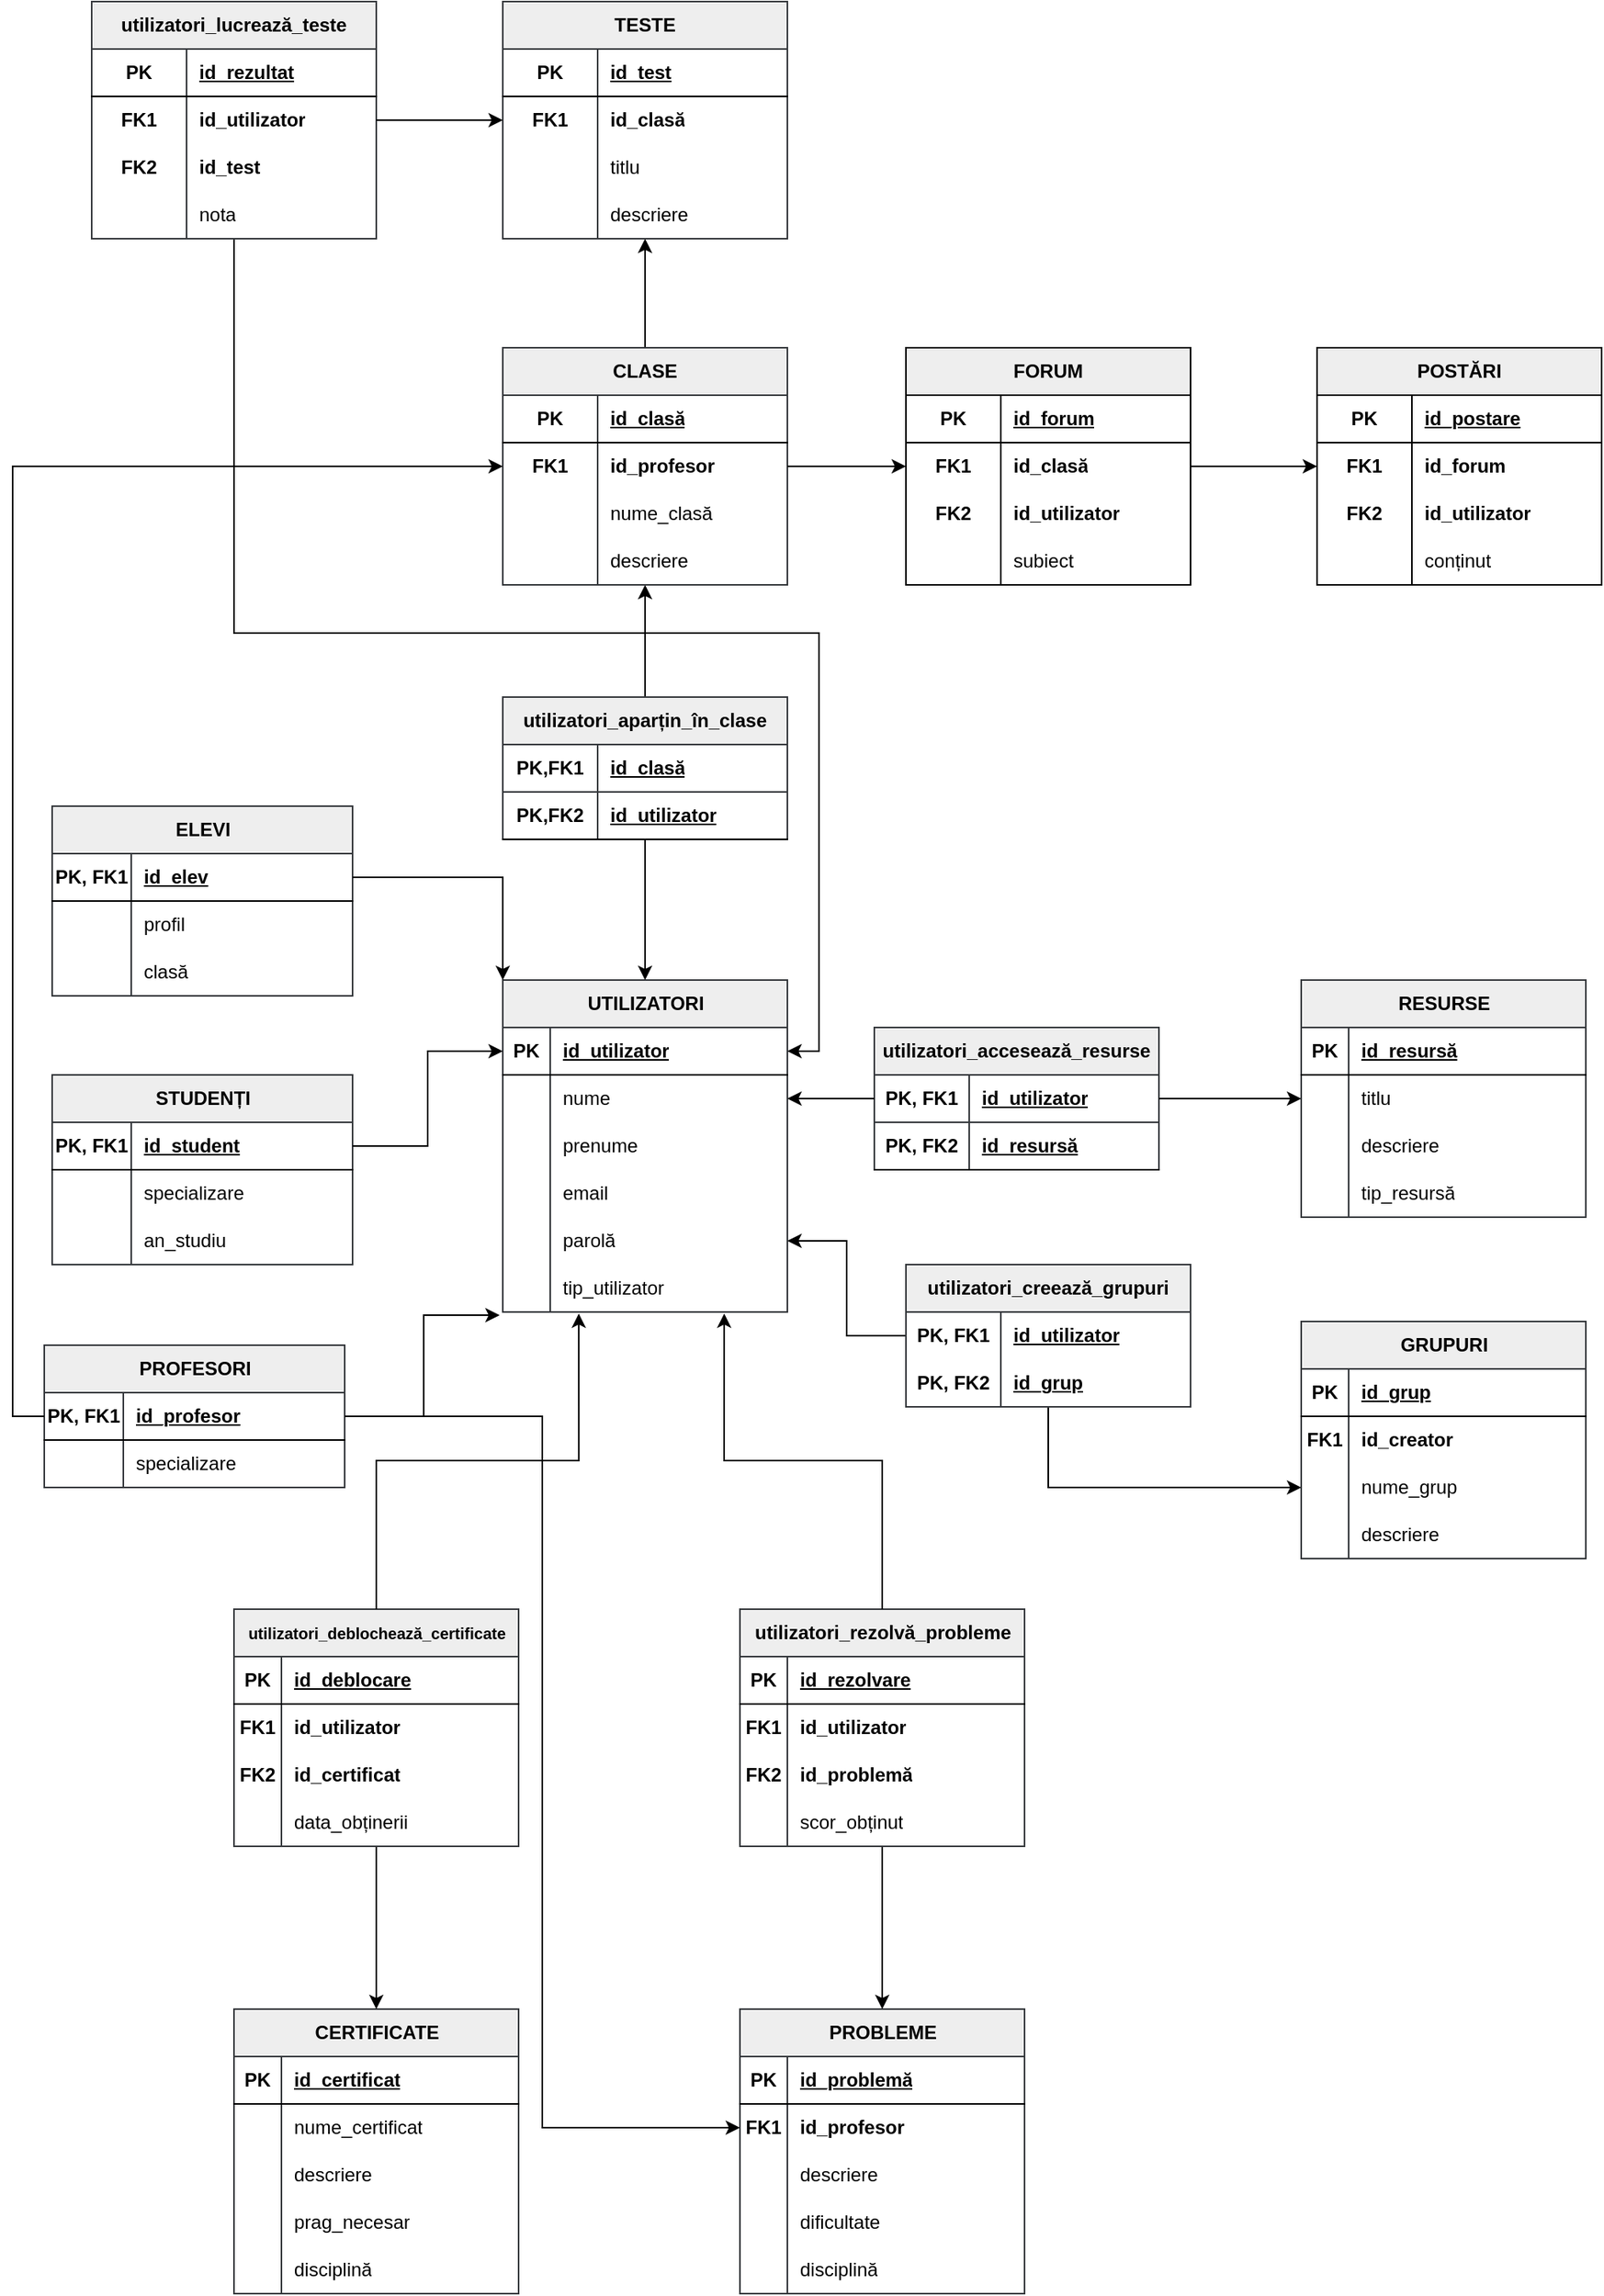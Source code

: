 <mxfile version="23.1.4" type="device" pages="3">
  <diagram name="Page-1" id="03Fdc44aGcXKGB-ypjkD">
    <mxGraphModel dx="1216" dy="1314" grid="1" gridSize="10" guides="1" tooltips="1" connect="1" arrows="1" fold="1" page="1" pageScale="1" pageWidth="1169" pageHeight="827" math="0" shadow="0">
      <root>
        <mxCell id="0" />
        <mxCell id="1" parent="0" />
        <mxCell id="VGpymbsEi-JsDsirkr1f-1" value="UTILIZATORI" style="shape=table;startSize=30;container=1;collapsible=1;childLayout=tableLayout;fixedRows=1;rowLines=0;fontStyle=1;align=center;resizeLast=1;html=1;shadow=0;rounded=0;fillColor=#eeeeee;strokeColor=#36393d;" parent="1" vertex="1">
          <mxGeometry x="390" y="429" width="180" height="210" as="geometry" />
        </mxCell>
        <mxCell id="VGpymbsEi-JsDsirkr1f-2" value="" style="shape=tableRow;horizontal=0;startSize=0;swimlaneHead=0;swimlaneBody=0;fillColor=none;collapsible=0;dropTarget=0;points=[[0,0.5],[1,0.5]];portConstraint=eastwest;top=0;left=0;right=0;bottom=1;" parent="VGpymbsEi-JsDsirkr1f-1" vertex="1">
          <mxGeometry y="30" width="180" height="30" as="geometry" />
        </mxCell>
        <mxCell id="VGpymbsEi-JsDsirkr1f-3" value="PK" style="shape=partialRectangle;connectable=0;fillColor=none;top=0;left=0;bottom=0;right=0;fontStyle=1;overflow=hidden;whiteSpace=wrap;html=1;" parent="VGpymbsEi-JsDsirkr1f-2" vertex="1">
          <mxGeometry width="30" height="30" as="geometry">
            <mxRectangle width="30" height="30" as="alternateBounds" />
          </mxGeometry>
        </mxCell>
        <mxCell id="VGpymbsEi-JsDsirkr1f-4" value="id_utilizator" style="shape=partialRectangle;connectable=0;fillColor=none;top=0;left=0;bottom=0;right=0;align=left;spacingLeft=6;fontStyle=5;overflow=hidden;whiteSpace=wrap;html=1;" parent="VGpymbsEi-JsDsirkr1f-2" vertex="1">
          <mxGeometry x="30" width="150" height="30" as="geometry">
            <mxRectangle width="150" height="30" as="alternateBounds" />
          </mxGeometry>
        </mxCell>
        <mxCell id="VGpymbsEi-JsDsirkr1f-5" value="" style="shape=tableRow;horizontal=0;startSize=0;swimlaneHead=0;swimlaneBody=0;fillColor=none;collapsible=0;dropTarget=0;points=[[0,0.5],[1,0.5]];portConstraint=eastwest;top=0;left=0;right=0;bottom=0;" parent="VGpymbsEi-JsDsirkr1f-1" vertex="1">
          <mxGeometry y="60" width="180" height="30" as="geometry" />
        </mxCell>
        <mxCell id="VGpymbsEi-JsDsirkr1f-6" value="" style="shape=partialRectangle;connectable=0;fillColor=none;top=0;left=0;bottom=0;right=0;editable=1;overflow=hidden;whiteSpace=wrap;html=1;" parent="VGpymbsEi-JsDsirkr1f-5" vertex="1">
          <mxGeometry width="30" height="30" as="geometry">
            <mxRectangle width="30" height="30" as="alternateBounds" />
          </mxGeometry>
        </mxCell>
        <mxCell id="VGpymbsEi-JsDsirkr1f-7" value="nume" style="shape=partialRectangle;connectable=0;fillColor=none;top=0;left=0;bottom=0;right=0;align=left;spacingLeft=6;overflow=hidden;whiteSpace=wrap;html=1;" parent="VGpymbsEi-JsDsirkr1f-5" vertex="1">
          <mxGeometry x="30" width="150" height="30" as="geometry">
            <mxRectangle width="150" height="30" as="alternateBounds" />
          </mxGeometry>
        </mxCell>
        <mxCell id="VGpymbsEi-JsDsirkr1f-8" value="" style="shape=tableRow;horizontal=0;startSize=0;swimlaneHead=0;swimlaneBody=0;fillColor=none;collapsible=0;dropTarget=0;points=[[0,0.5],[1,0.5]];portConstraint=eastwest;top=0;left=0;right=0;bottom=0;" parent="VGpymbsEi-JsDsirkr1f-1" vertex="1">
          <mxGeometry y="90" width="180" height="30" as="geometry" />
        </mxCell>
        <mxCell id="VGpymbsEi-JsDsirkr1f-9" value="" style="shape=partialRectangle;connectable=0;fillColor=none;top=0;left=0;bottom=0;right=0;editable=1;overflow=hidden;whiteSpace=wrap;html=1;" parent="VGpymbsEi-JsDsirkr1f-8" vertex="1">
          <mxGeometry width="30" height="30" as="geometry">
            <mxRectangle width="30" height="30" as="alternateBounds" />
          </mxGeometry>
        </mxCell>
        <mxCell id="VGpymbsEi-JsDsirkr1f-10" value="prenume" style="shape=partialRectangle;connectable=0;fillColor=none;top=0;left=0;bottom=0;right=0;align=left;spacingLeft=6;overflow=hidden;whiteSpace=wrap;html=1;" parent="VGpymbsEi-JsDsirkr1f-8" vertex="1">
          <mxGeometry x="30" width="150" height="30" as="geometry">
            <mxRectangle width="150" height="30" as="alternateBounds" />
          </mxGeometry>
        </mxCell>
        <mxCell id="VGpymbsEi-JsDsirkr1f-11" value="" style="shape=tableRow;horizontal=0;startSize=0;swimlaneHead=0;swimlaneBody=0;fillColor=none;collapsible=0;dropTarget=0;points=[[0,0.5],[1,0.5]];portConstraint=eastwest;top=0;left=0;right=0;bottom=0;" parent="VGpymbsEi-JsDsirkr1f-1" vertex="1">
          <mxGeometry y="120" width="180" height="30" as="geometry" />
        </mxCell>
        <mxCell id="VGpymbsEi-JsDsirkr1f-12" value="" style="shape=partialRectangle;connectable=0;fillColor=none;top=0;left=0;bottom=0;right=0;editable=1;overflow=hidden;whiteSpace=wrap;html=1;" parent="VGpymbsEi-JsDsirkr1f-11" vertex="1">
          <mxGeometry width="30" height="30" as="geometry">
            <mxRectangle width="30" height="30" as="alternateBounds" />
          </mxGeometry>
        </mxCell>
        <mxCell id="VGpymbsEi-JsDsirkr1f-13" value="email" style="shape=partialRectangle;connectable=0;fillColor=none;top=0;left=0;bottom=0;right=0;align=left;spacingLeft=6;overflow=hidden;whiteSpace=wrap;html=1;" parent="VGpymbsEi-JsDsirkr1f-11" vertex="1">
          <mxGeometry x="30" width="150" height="30" as="geometry">
            <mxRectangle width="150" height="30" as="alternateBounds" />
          </mxGeometry>
        </mxCell>
        <mxCell id="VGpymbsEi-JsDsirkr1f-28" style="shape=tableRow;horizontal=0;startSize=0;swimlaneHead=0;swimlaneBody=0;fillColor=none;collapsible=0;dropTarget=0;points=[[0,0.5],[1,0.5]];portConstraint=eastwest;top=0;left=0;right=0;bottom=0;" parent="VGpymbsEi-JsDsirkr1f-1" vertex="1">
          <mxGeometry y="150" width="180" height="30" as="geometry" />
        </mxCell>
        <mxCell id="VGpymbsEi-JsDsirkr1f-29" style="shape=partialRectangle;connectable=0;fillColor=none;top=0;left=0;bottom=0;right=0;editable=1;overflow=hidden;whiteSpace=wrap;html=1;" parent="VGpymbsEi-JsDsirkr1f-28" vertex="1">
          <mxGeometry width="30" height="30" as="geometry">
            <mxRectangle width="30" height="30" as="alternateBounds" />
          </mxGeometry>
        </mxCell>
        <mxCell id="VGpymbsEi-JsDsirkr1f-30" value="parolă" style="shape=partialRectangle;connectable=0;fillColor=none;top=0;left=0;bottom=0;right=0;align=left;spacingLeft=6;overflow=hidden;whiteSpace=wrap;html=1;" parent="VGpymbsEi-JsDsirkr1f-28" vertex="1">
          <mxGeometry x="30" width="150" height="30" as="geometry">
            <mxRectangle width="150" height="30" as="alternateBounds" />
          </mxGeometry>
        </mxCell>
        <mxCell id="VGpymbsEi-JsDsirkr1f-31" style="shape=tableRow;horizontal=0;startSize=0;swimlaneHead=0;swimlaneBody=0;fillColor=none;collapsible=0;dropTarget=0;points=[[0,0.5],[1,0.5]];portConstraint=eastwest;top=0;left=0;right=0;bottom=0;" parent="VGpymbsEi-JsDsirkr1f-1" vertex="1">
          <mxGeometry y="180" width="180" height="30" as="geometry" />
        </mxCell>
        <mxCell id="VGpymbsEi-JsDsirkr1f-32" style="shape=partialRectangle;connectable=0;fillColor=none;top=0;left=0;bottom=0;right=0;editable=1;overflow=hidden;whiteSpace=wrap;html=1;" parent="VGpymbsEi-JsDsirkr1f-31" vertex="1">
          <mxGeometry width="30" height="30" as="geometry">
            <mxRectangle width="30" height="30" as="alternateBounds" />
          </mxGeometry>
        </mxCell>
        <mxCell id="VGpymbsEi-JsDsirkr1f-33" value="tip_utilizator" style="shape=partialRectangle;connectable=0;fillColor=none;top=0;left=0;bottom=0;right=0;align=left;spacingLeft=6;overflow=hidden;whiteSpace=wrap;html=1;" parent="VGpymbsEi-JsDsirkr1f-31" vertex="1">
          <mxGeometry x="30" width="150" height="30" as="geometry">
            <mxRectangle width="150" height="30" as="alternateBounds" />
          </mxGeometry>
        </mxCell>
        <mxCell id="VGpymbsEi-JsDsirkr1f-61" value="STUDENȚI" style="shape=table;startSize=30;container=1;collapsible=1;childLayout=tableLayout;fixedRows=1;rowLines=0;fontStyle=1;align=center;resizeLast=1;html=1;fillColor=#eeeeee;strokeColor=#36393d;" parent="1" vertex="1">
          <mxGeometry x="105" y="489" width="190" height="120" as="geometry" />
        </mxCell>
        <mxCell id="VGpymbsEi-JsDsirkr1f-62" value="" style="shape=tableRow;horizontal=0;startSize=0;swimlaneHead=0;swimlaneBody=0;fillColor=none;collapsible=0;dropTarget=0;points=[[0,0.5],[1,0.5]];portConstraint=eastwest;top=0;left=0;right=0;bottom=1;" parent="VGpymbsEi-JsDsirkr1f-61" vertex="1">
          <mxGeometry y="30" width="190" height="30" as="geometry" />
        </mxCell>
        <mxCell id="VGpymbsEi-JsDsirkr1f-63" value="PK, FK1" style="shape=partialRectangle;connectable=0;fillColor=none;top=0;left=0;bottom=0;right=0;fontStyle=1;overflow=hidden;whiteSpace=wrap;html=1;" parent="VGpymbsEi-JsDsirkr1f-62" vertex="1">
          <mxGeometry width="50" height="30" as="geometry">
            <mxRectangle width="50" height="30" as="alternateBounds" />
          </mxGeometry>
        </mxCell>
        <mxCell id="VGpymbsEi-JsDsirkr1f-64" value="id_student" style="shape=partialRectangle;connectable=0;fillColor=none;top=0;left=0;bottom=0;right=0;align=left;spacingLeft=6;fontStyle=5;overflow=hidden;whiteSpace=wrap;html=1;" parent="VGpymbsEi-JsDsirkr1f-62" vertex="1">
          <mxGeometry x="50" width="140" height="30" as="geometry">
            <mxRectangle width="140" height="30" as="alternateBounds" />
          </mxGeometry>
        </mxCell>
        <mxCell id="VGpymbsEi-JsDsirkr1f-65" value="" style="shape=tableRow;horizontal=0;startSize=0;swimlaneHead=0;swimlaneBody=0;fillColor=none;collapsible=0;dropTarget=0;points=[[0,0.5],[1,0.5]];portConstraint=eastwest;top=0;left=0;right=0;bottom=0;" parent="VGpymbsEi-JsDsirkr1f-61" vertex="1">
          <mxGeometry y="60" width="190" height="30" as="geometry" />
        </mxCell>
        <mxCell id="VGpymbsEi-JsDsirkr1f-66" value="" style="shape=partialRectangle;connectable=0;fillColor=none;top=0;left=0;bottom=0;right=0;editable=1;overflow=hidden;whiteSpace=wrap;html=1;" parent="VGpymbsEi-JsDsirkr1f-65" vertex="1">
          <mxGeometry width="50" height="30" as="geometry">
            <mxRectangle width="50" height="30" as="alternateBounds" />
          </mxGeometry>
        </mxCell>
        <mxCell id="VGpymbsEi-JsDsirkr1f-67" value="specializare" style="shape=partialRectangle;connectable=0;fillColor=none;top=0;left=0;bottom=0;right=0;align=left;spacingLeft=6;overflow=hidden;whiteSpace=wrap;html=1;" parent="VGpymbsEi-JsDsirkr1f-65" vertex="1">
          <mxGeometry x="50" width="140" height="30" as="geometry">
            <mxRectangle width="140" height="30" as="alternateBounds" />
          </mxGeometry>
        </mxCell>
        <mxCell id="VGpymbsEi-JsDsirkr1f-68" value="" style="shape=tableRow;horizontal=0;startSize=0;swimlaneHead=0;swimlaneBody=0;fillColor=none;collapsible=0;dropTarget=0;points=[[0,0.5],[1,0.5]];portConstraint=eastwest;top=0;left=0;right=0;bottom=0;" parent="VGpymbsEi-JsDsirkr1f-61" vertex="1">
          <mxGeometry y="90" width="190" height="30" as="geometry" />
        </mxCell>
        <mxCell id="VGpymbsEi-JsDsirkr1f-69" value="" style="shape=partialRectangle;connectable=0;fillColor=none;top=0;left=0;bottom=0;right=0;editable=1;overflow=hidden;whiteSpace=wrap;html=1;" parent="VGpymbsEi-JsDsirkr1f-68" vertex="1">
          <mxGeometry width="50" height="30" as="geometry">
            <mxRectangle width="50" height="30" as="alternateBounds" />
          </mxGeometry>
        </mxCell>
        <mxCell id="VGpymbsEi-JsDsirkr1f-70" value="an_studiu" style="shape=partialRectangle;connectable=0;fillColor=none;top=0;left=0;bottom=0;right=0;align=left;spacingLeft=6;overflow=hidden;whiteSpace=wrap;html=1;" parent="VGpymbsEi-JsDsirkr1f-68" vertex="1">
          <mxGeometry x="50" width="140" height="30" as="geometry">
            <mxRectangle width="140" height="30" as="alternateBounds" />
          </mxGeometry>
        </mxCell>
        <mxCell id="VGpymbsEi-JsDsirkr1f-88" style="edgeStyle=orthogonalEdgeStyle;rounded=0;orthogonalLoop=1;jettySize=auto;html=1;entryX=0;entryY=0.5;entryDx=0;entryDy=0;" parent="1" source="VGpymbsEi-JsDsirkr1f-62" target="VGpymbsEi-JsDsirkr1f-2" edge="1">
          <mxGeometry relative="1" as="geometry" />
        </mxCell>
        <mxCell id="VGpymbsEi-JsDsirkr1f-89" value="ELEVI" style="shape=table;startSize=30;container=1;collapsible=1;childLayout=tableLayout;fixedRows=1;rowLines=0;fontStyle=1;align=center;resizeLast=1;html=1;fillColor=#eeeeee;strokeColor=#36393d;" parent="1" vertex="1">
          <mxGeometry x="105" y="319" width="190" height="120" as="geometry" />
        </mxCell>
        <mxCell id="VGpymbsEi-JsDsirkr1f-90" value="" style="shape=tableRow;horizontal=0;startSize=0;swimlaneHead=0;swimlaneBody=0;fillColor=none;collapsible=0;dropTarget=0;points=[[0,0.5],[1,0.5]];portConstraint=eastwest;top=0;left=0;right=0;bottom=1;" parent="VGpymbsEi-JsDsirkr1f-89" vertex="1">
          <mxGeometry y="30" width="190" height="30" as="geometry" />
        </mxCell>
        <mxCell id="VGpymbsEi-JsDsirkr1f-91" value="PK, FK1" style="shape=partialRectangle;connectable=0;fillColor=none;top=0;left=0;bottom=0;right=0;fontStyle=1;overflow=hidden;whiteSpace=wrap;html=1;" parent="VGpymbsEi-JsDsirkr1f-90" vertex="1">
          <mxGeometry width="50" height="30" as="geometry">
            <mxRectangle width="50" height="30" as="alternateBounds" />
          </mxGeometry>
        </mxCell>
        <mxCell id="VGpymbsEi-JsDsirkr1f-92" value="id_elev" style="shape=partialRectangle;connectable=0;fillColor=none;top=0;left=0;bottom=0;right=0;align=left;spacingLeft=6;fontStyle=5;overflow=hidden;whiteSpace=wrap;html=1;" parent="VGpymbsEi-JsDsirkr1f-90" vertex="1">
          <mxGeometry x="50" width="140" height="30" as="geometry">
            <mxRectangle width="140" height="30" as="alternateBounds" />
          </mxGeometry>
        </mxCell>
        <mxCell id="VGpymbsEi-JsDsirkr1f-93" value="" style="shape=tableRow;horizontal=0;startSize=0;swimlaneHead=0;swimlaneBody=0;fillColor=none;collapsible=0;dropTarget=0;points=[[0,0.5],[1,0.5]];portConstraint=eastwest;top=0;left=0;right=0;bottom=0;" parent="VGpymbsEi-JsDsirkr1f-89" vertex="1">
          <mxGeometry y="60" width="190" height="30" as="geometry" />
        </mxCell>
        <mxCell id="VGpymbsEi-JsDsirkr1f-94" value="" style="shape=partialRectangle;connectable=0;fillColor=none;top=0;left=0;bottom=0;right=0;editable=1;overflow=hidden;whiteSpace=wrap;html=1;" parent="VGpymbsEi-JsDsirkr1f-93" vertex="1">
          <mxGeometry width="50" height="30" as="geometry">
            <mxRectangle width="50" height="30" as="alternateBounds" />
          </mxGeometry>
        </mxCell>
        <mxCell id="VGpymbsEi-JsDsirkr1f-95" value="profil" style="shape=partialRectangle;connectable=0;fillColor=none;top=0;left=0;bottom=0;right=0;align=left;spacingLeft=6;overflow=hidden;whiteSpace=wrap;html=1;" parent="VGpymbsEi-JsDsirkr1f-93" vertex="1">
          <mxGeometry x="50" width="140" height="30" as="geometry">
            <mxRectangle width="140" height="30" as="alternateBounds" />
          </mxGeometry>
        </mxCell>
        <mxCell id="VGpymbsEi-JsDsirkr1f-96" value="" style="shape=tableRow;horizontal=0;startSize=0;swimlaneHead=0;swimlaneBody=0;fillColor=none;collapsible=0;dropTarget=0;points=[[0,0.5],[1,0.5]];portConstraint=eastwest;top=0;left=0;right=0;bottom=0;" parent="VGpymbsEi-JsDsirkr1f-89" vertex="1">
          <mxGeometry y="90" width="190" height="30" as="geometry" />
        </mxCell>
        <mxCell id="VGpymbsEi-JsDsirkr1f-97" value="" style="shape=partialRectangle;connectable=0;fillColor=none;top=0;left=0;bottom=0;right=0;editable=1;overflow=hidden;whiteSpace=wrap;html=1;" parent="VGpymbsEi-JsDsirkr1f-96" vertex="1">
          <mxGeometry width="50" height="30" as="geometry">
            <mxRectangle width="50" height="30" as="alternateBounds" />
          </mxGeometry>
        </mxCell>
        <mxCell id="VGpymbsEi-JsDsirkr1f-98" value="clasă" style="shape=partialRectangle;connectable=0;fillColor=none;top=0;left=0;bottom=0;right=0;align=left;spacingLeft=6;overflow=hidden;whiteSpace=wrap;html=1;" parent="VGpymbsEi-JsDsirkr1f-96" vertex="1">
          <mxGeometry x="50" width="140" height="30" as="geometry">
            <mxRectangle width="140" height="30" as="alternateBounds" />
          </mxGeometry>
        </mxCell>
        <mxCell id="VGpymbsEi-JsDsirkr1f-99" value="PROFESORI" style="shape=table;startSize=30;container=1;collapsible=1;childLayout=tableLayout;fixedRows=1;rowLines=0;fontStyle=1;align=center;resizeLast=1;html=1;fillColor=#eeeeee;strokeColor=#36393d;" parent="1" vertex="1">
          <mxGeometry x="100" y="660" width="190" height="90" as="geometry" />
        </mxCell>
        <mxCell id="VGpymbsEi-JsDsirkr1f-100" value="" style="shape=tableRow;horizontal=0;startSize=0;swimlaneHead=0;swimlaneBody=0;fillColor=none;collapsible=0;dropTarget=0;points=[[0,0.5],[1,0.5]];portConstraint=eastwest;top=0;left=0;right=0;bottom=1;" parent="VGpymbsEi-JsDsirkr1f-99" vertex="1">
          <mxGeometry y="30" width="190" height="30" as="geometry" />
        </mxCell>
        <mxCell id="VGpymbsEi-JsDsirkr1f-101" value="PK, FK1" style="shape=partialRectangle;connectable=0;fillColor=none;top=0;left=0;bottom=0;right=0;fontStyle=1;overflow=hidden;whiteSpace=wrap;html=1;" parent="VGpymbsEi-JsDsirkr1f-100" vertex="1">
          <mxGeometry width="50" height="30" as="geometry">
            <mxRectangle width="50" height="30" as="alternateBounds" />
          </mxGeometry>
        </mxCell>
        <mxCell id="VGpymbsEi-JsDsirkr1f-102" value="id_profesor" style="shape=partialRectangle;connectable=0;fillColor=none;top=0;left=0;bottom=0;right=0;align=left;spacingLeft=6;fontStyle=5;overflow=hidden;whiteSpace=wrap;html=1;" parent="VGpymbsEi-JsDsirkr1f-100" vertex="1">
          <mxGeometry x="50" width="140" height="30" as="geometry">
            <mxRectangle width="140" height="30" as="alternateBounds" />
          </mxGeometry>
        </mxCell>
        <mxCell id="VGpymbsEi-JsDsirkr1f-103" value="" style="shape=tableRow;horizontal=0;startSize=0;swimlaneHead=0;swimlaneBody=0;fillColor=none;collapsible=0;dropTarget=0;points=[[0,0.5],[1,0.5]];portConstraint=eastwest;top=0;left=0;right=0;bottom=0;" parent="VGpymbsEi-JsDsirkr1f-99" vertex="1">
          <mxGeometry y="60" width="190" height="30" as="geometry" />
        </mxCell>
        <mxCell id="VGpymbsEi-JsDsirkr1f-104" value="" style="shape=partialRectangle;connectable=0;fillColor=none;top=0;left=0;bottom=0;right=0;editable=1;overflow=hidden;whiteSpace=wrap;html=1;" parent="VGpymbsEi-JsDsirkr1f-103" vertex="1">
          <mxGeometry width="50" height="30" as="geometry">
            <mxRectangle width="50" height="30" as="alternateBounds" />
          </mxGeometry>
        </mxCell>
        <mxCell id="VGpymbsEi-JsDsirkr1f-105" value="specializare" style="shape=partialRectangle;connectable=0;fillColor=none;top=0;left=0;bottom=0;right=0;align=left;spacingLeft=6;overflow=hidden;whiteSpace=wrap;html=1;" parent="VGpymbsEi-JsDsirkr1f-103" vertex="1">
          <mxGeometry x="50" width="140" height="30" as="geometry">
            <mxRectangle width="140" height="30" as="alternateBounds" />
          </mxGeometry>
        </mxCell>
        <mxCell id="VGpymbsEi-JsDsirkr1f-110" style="edgeStyle=orthogonalEdgeStyle;rounded=0;orthogonalLoop=1;jettySize=auto;html=1;entryX=0;entryY=0;entryDx=0;entryDy=0;" parent="1" source="VGpymbsEi-JsDsirkr1f-90" target="VGpymbsEi-JsDsirkr1f-1" edge="1">
          <mxGeometry relative="1" as="geometry" />
        </mxCell>
        <mxCell id="VGpymbsEi-JsDsirkr1f-111" style="edgeStyle=orthogonalEdgeStyle;rounded=0;orthogonalLoop=1;jettySize=auto;html=1;entryX=-0.011;entryY=1.067;entryDx=0;entryDy=0;entryPerimeter=0;" parent="1" source="VGpymbsEi-JsDsirkr1f-100" target="VGpymbsEi-JsDsirkr1f-31" edge="1">
          <mxGeometry relative="1" as="geometry" />
        </mxCell>
        <mxCell id="VGpymbsEi-JsDsirkr1f-112" value="utilizatori_accesează_resurse" style="shape=table;startSize=30;container=1;collapsible=1;childLayout=tableLayout;fixedRows=1;rowLines=1;fontStyle=1;align=center;resizeLast=1;html=1;whiteSpace=wrap;fillColor=#eeeeee;strokeColor=#36393d;" parent="1" vertex="1">
          <mxGeometry x="625" y="459" width="180" height="90" as="geometry" />
        </mxCell>
        <mxCell id="VGpymbsEi-JsDsirkr1f-113" value="" style="shape=tableRow;horizontal=0;startSize=0;swimlaneHead=0;swimlaneBody=0;fillColor=none;collapsible=0;dropTarget=0;points=[[0,0.5],[1,0.5]];portConstraint=eastwest;top=0;left=0;right=0;bottom=0;html=1;" parent="VGpymbsEi-JsDsirkr1f-112" vertex="1">
          <mxGeometry y="30" width="180" height="30" as="geometry" />
        </mxCell>
        <mxCell id="VGpymbsEi-JsDsirkr1f-114" value="PK, FK1" style="shape=partialRectangle;connectable=0;fillColor=none;top=0;left=0;bottom=0;right=0;fontStyle=1;overflow=hidden;html=1;whiteSpace=wrap;" parent="VGpymbsEi-JsDsirkr1f-113" vertex="1">
          <mxGeometry width="60" height="30" as="geometry">
            <mxRectangle width="60" height="30" as="alternateBounds" />
          </mxGeometry>
        </mxCell>
        <mxCell id="VGpymbsEi-JsDsirkr1f-115" value="id_utilizator" style="shape=partialRectangle;connectable=0;fillColor=none;top=0;left=0;bottom=0;right=0;align=left;spacingLeft=6;fontStyle=5;overflow=hidden;html=1;whiteSpace=wrap;" parent="VGpymbsEi-JsDsirkr1f-113" vertex="1">
          <mxGeometry x="60" width="120" height="30" as="geometry">
            <mxRectangle width="120" height="30" as="alternateBounds" />
          </mxGeometry>
        </mxCell>
        <mxCell id="VGpymbsEi-JsDsirkr1f-116" value="" style="shape=tableRow;horizontal=0;startSize=0;swimlaneHead=0;swimlaneBody=0;fillColor=none;collapsible=0;dropTarget=0;points=[[0,0.5],[1,0.5]];portConstraint=eastwest;top=0;left=0;right=0;bottom=1;html=1;" parent="VGpymbsEi-JsDsirkr1f-112" vertex="1">
          <mxGeometry y="60" width="180" height="30" as="geometry" />
        </mxCell>
        <mxCell id="VGpymbsEi-JsDsirkr1f-117" value="PK, FK2" style="shape=partialRectangle;connectable=0;fillColor=none;top=0;left=0;bottom=0;right=0;fontStyle=1;overflow=hidden;html=1;whiteSpace=wrap;" parent="VGpymbsEi-JsDsirkr1f-116" vertex="1">
          <mxGeometry width="60" height="30" as="geometry">
            <mxRectangle width="60" height="30" as="alternateBounds" />
          </mxGeometry>
        </mxCell>
        <mxCell id="VGpymbsEi-JsDsirkr1f-118" value="id_resursă" style="shape=partialRectangle;connectable=0;fillColor=none;top=0;left=0;bottom=0;right=0;align=left;spacingLeft=6;fontStyle=5;overflow=hidden;html=1;whiteSpace=wrap;" parent="VGpymbsEi-JsDsirkr1f-116" vertex="1">
          <mxGeometry x="60" width="120" height="30" as="geometry">
            <mxRectangle width="120" height="30" as="alternateBounds" />
          </mxGeometry>
        </mxCell>
        <mxCell id="VGpymbsEi-JsDsirkr1f-126" style="edgeStyle=orthogonalEdgeStyle;rounded=0;orthogonalLoop=1;jettySize=auto;html=1;entryX=1;entryY=0.5;entryDx=0;entryDy=0;" parent="1" source="VGpymbsEi-JsDsirkr1f-113" target="VGpymbsEi-JsDsirkr1f-5" edge="1">
          <mxGeometry relative="1" as="geometry" />
        </mxCell>
        <mxCell id="VGpymbsEi-JsDsirkr1f-127" value="RESURSE" style="shape=table;startSize=30;container=1;collapsible=1;childLayout=tableLayout;fixedRows=1;rowLines=0;fontStyle=1;align=center;resizeLast=1;html=1;fillColor=#eeeeee;strokeColor=#36393d;" parent="1" vertex="1">
          <mxGeometry x="895" y="429" width="180" height="150" as="geometry">
            <mxRectangle x="850" y="310" width="90" height="30" as="alternateBounds" />
          </mxGeometry>
        </mxCell>
        <mxCell id="VGpymbsEi-JsDsirkr1f-128" value="" style="shape=tableRow;horizontal=0;startSize=0;swimlaneHead=0;swimlaneBody=0;fillColor=none;collapsible=0;dropTarget=0;points=[[0,0.5],[1,0.5]];portConstraint=eastwest;top=0;left=0;right=0;bottom=1;" parent="VGpymbsEi-JsDsirkr1f-127" vertex="1">
          <mxGeometry y="30" width="180" height="30" as="geometry" />
        </mxCell>
        <mxCell id="VGpymbsEi-JsDsirkr1f-129" value="PK" style="shape=partialRectangle;connectable=0;fillColor=none;top=0;left=0;bottom=0;right=0;fontStyle=1;overflow=hidden;whiteSpace=wrap;html=1;" parent="VGpymbsEi-JsDsirkr1f-128" vertex="1">
          <mxGeometry width="30" height="30" as="geometry">
            <mxRectangle width="30" height="30" as="alternateBounds" />
          </mxGeometry>
        </mxCell>
        <mxCell id="VGpymbsEi-JsDsirkr1f-130" value="id_resursă" style="shape=partialRectangle;connectable=0;fillColor=none;top=0;left=0;bottom=0;right=0;align=left;spacingLeft=6;fontStyle=5;overflow=hidden;whiteSpace=wrap;html=1;" parent="VGpymbsEi-JsDsirkr1f-128" vertex="1">
          <mxGeometry x="30" width="150" height="30" as="geometry">
            <mxRectangle width="150" height="30" as="alternateBounds" />
          </mxGeometry>
        </mxCell>
        <mxCell id="VGpymbsEi-JsDsirkr1f-131" value="" style="shape=tableRow;horizontal=0;startSize=0;swimlaneHead=0;swimlaneBody=0;fillColor=none;collapsible=0;dropTarget=0;points=[[0,0.5],[1,0.5]];portConstraint=eastwest;top=0;left=0;right=0;bottom=0;" parent="VGpymbsEi-JsDsirkr1f-127" vertex="1">
          <mxGeometry y="60" width="180" height="30" as="geometry" />
        </mxCell>
        <mxCell id="VGpymbsEi-JsDsirkr1f-132" value="" style="shape=partialRectangle;connectable=0;fillColor=none;top=0;left=0;bottom=0;right=0;editable=1;overflow=hidden;whiteSpace=wrap;html=1;" parent="VGpymbsEi-JsDsirkr1f-131" vertex="1">
          <mxGeometry width="30" height="30" as="geometry">
            <mxRectangle width="30" height="30" as="alternateBounds" />
          </mxGeometry>
        </mxCell>
        <mxCell id="VGpymbsEi-JsDsirkr1f-133" value="titlu" style="shape=partialRectangle;connectable=0;fillColor=none;top=0;left=0;bottom=0;right=0;align=left;spacingLeft=6;overflow=hidden;whiteSpace=wrap;html=1;" parent="VGpymbsEi-JsDsirkr1f-131" vertex="1">
          <mxGeometry x="30" width="150" height="30" as="geometry">
            <mxRectangle width="150" height="30" as="alternateBounds" />
          </mxGeometry>
        </mxCell>
        <mxCell id="VGpymbsEi-JsDsirkr1f-134" value="" style="shape=tableRow;horizontal=0;startSize=0;swimlaneHead=0;swimlaneBody=0;fillColor=none;collapsible=0;dropTarget=0;points=[[0,0.5],[1,0.5]];portConstraint=eastwest;top=0;left=0;right=0;bottom=0;" parent="VGpymbsEi-JsDsirkr1f-127" vertex="1">
          <mxGeometry y="90" width="180" height="30" as="geometry" />
        </mxCell>
        <mxCell id="VGpymbsEi-JsDsirkr1f-135" value="" style="shape=partialRectangle;connectable=0;fillColor=none;top=0;left=0;bottom=0;right=0;editable=1;overflow=hidden;whiteSpace=wrap;html=1;" parent="VGpymbsEi-JsDsirkr1f-134" vertex="1">
          <mxGeometry width="30" height="30" as="geometry">
            <mxRectangle width="30" height="30" as="alternateBounds" />
          </mxGeometry>
        </mxCell>
        <mxCell id="VGpymbsEi-JsDsirkr1f-136" value="descriere" style="shape=partialRectangle;connectable=0;fillColor=none;top=0;left=0;bottom=0;right=0;align=left;spacingLeft=6;overflow=hidden;whiteSpace=wrap;html=1;" parent="VGpymbsEi-JsDsirkr1f-134" vertex="1">
          <mxGeometry x="30" width="150" height="30" as="geometry">
            <mxRectangle width="150" height="30" as="alternateBounds" />
          </mxGeometry>
        </mxCell>
        <mxCell id="VGpymbsEi-JsDsirkr1f-137" value="" style="shape=tableRow;horizontal=0;startSize=0;swimlaneHead=0;swimlaneBody=0;fillColor=none;collapsible=0;dropTarget=0;points=[[0,0.5],[1,0.5]];portConstraint=eastwest;top=0;left=0;right=0;bottom=0;" parent="VGpymbsEi-JsDsirkr1f-127" vertex="1">
          <mxGeometry y="120" width="180" height="30" as="geometry" />
        </mxCell>
        <mxCell id="VGpymbsEi-JsDsirkr1f-138" value="" style="shape=partialRectangle;connectable=0;fillColor=none;top=0;left=0;bottom=0;right=0;editable=1;overflow=hidden;whiteSpace=wrap;html=1;" parent="VGpymbsEi-JsDsirkr1f-137" vertex="1">
          <mxGeometry width="30" height="30" as="geometry">
            <mxRectangle width="30" height="30" as="alternateBounds" />
          </mxGeometry>
        </mxCell>
        <mxCell id="VGpymbsEi-JsDsirkr1f-139" value="tip_resursă" style="shape=partialRectangle;connectable=0;fillColor=none;top=0;left=0;bottom=0;right=0;align=left;spacingLeft=6;overflow=hidden;whiteSpace=wrap;html=1;" parent="VGpymbsEi-JsDsirkr1f-137" vertex="1">
          <mxGeometry x="30" width="150" height="30" as="geometry">
            <mxRectangle width="150" height="30" as="alternateBounds" />
          </mxGeometry>
        </mxCell>
        <mxCell id="VGpymbsEi-JsDsirkr1f-140" style="edgeStyle=orthogonalEdgeStyle;rounded=0;orthogonalLoop=1;jettySize=auto;html=1;entryX=0;entryY=0.5;entryDx=0;entryDy=0;" parent="1" source="VGpymbsEi-JsDsirkr1f-113" target="VGpymbsEi-JsDsirkr1f-131" edge="1">
          <mxGeometry relative="1" as="geometry" />
        </mxCell>
        <mxCell id="VGpymbsEi-JsDsirkr1f-163" style="edgeStyle=orthogonalEdgeStyle;rounded=0;orthogonalLoop=1;jettySize=auto;html=1;entryX=0.5;entryY=0;entryDx=0;entryDy=0;" parent="1" source="VGpymbsEi-JsDsirkr1f-154" target="VGpymbsEi-JsDsirkr1f-1" edge="1">
          <mxGeometry relative="1" as="geometry" />
        </mxCell>
        <mxCell id="VGpymbsEi-JsDsirkr1f-177" style="edgeStyle=orthogonalEdgeStyle;rounded=0;orthogonalLoop=1;jettySize=auto;html=1;entryX=0.5;entryY=1;entryDx=0;entryDy=0;" parent="1" source="VGpymbsEi-JsDsirkr1f-154" target="VGpymbsEi-JsDsirkr1f-164" edge="1">
          <mxGeometry relative="1" as="geometry" />
        </mxCell>
        <mxCell id="VGpymbsEi-JsDsirkr1f-154" value="utilizatori_aparțin_în_clase" style="shape=table;startSize=30;container=1;collapsible=1;childLayout=tableLayout;fixedRows=1;rowLines=1;fontStyle=1;align=center;resizeLast=1;html=1;whiteSpace=wrap;fillColor=#eeeeee;strokeColor=#36393d;" parent="1" vertex="1">
          <mxGeometry x="390" y="250" width="180" height="90" as="geometry" />
        </mxCell>
        <mxCell id="VGpymbsEi-JsDsirkr1f-155" value="" style="shape=tableRow;horizontal=0;startSize=0;swimlaneHead=0;swimlaneBody=0;fillColor=none;collapsible=0;dropTarget=0;points=[[0,0.5],[1,0.5]];portConstraint=eastwest;top=0;left=0;right=0;bottom=0;html=1;" parent="VGpymbsEi-JsDsirkr1f-154" vertex="1">
          <mxGeometry y="30" width="180" height="30" as="geometry" />
        </mxCell>
        <mxCell id="VGpymbsEi-JsDsirkr1f-156" value="PK,FK1" style="shape=partialRectangle;connectable=0;fillColor=none;top=0;left=0;bottom=0;right=0;fontStyle=1;overflow=hidden;html=1;whiteSpace=wrap;" parent="VGpymbsEi-JsDsirkr1f-155" vertex="1">
          <mxGeometry width="60" height="30" as="geometry">
            <mxRectangle width="60" height="30" as="alternateBounds" />
          </mxGeometry>
        </mxCell>
        <mxCell id="VGpymbsEi-JsDsirkr1f-157" value="id_clasă" style="shape=partialRectangle;connectable=0;fillColor=none;top=0;left=0;bottom=0;right=0;align=left;spacingLeft=6;fontStyle=5;overflow=hidden;html=1;whiteSpace=wrap;" parent="VGpymbsEi-JsDsirkr1f-155" vertex="1">
          <mxGeometry x="60" width="120" height="30" as="geometry">
            <mxRectangle width="120" height="30" as="alternateBounds" />
          </mxGeometry>
        </mxCell>
        <mxCell id="VGpymbsEi-JsDsirkr1f-158" value="" style="shape=tableRow;horizontal=0;startSize=0;swimlaneHead=0;swimlaneBody=0;fillColor=none;collapsible=0;dropTarget=0;points=[[0,0.5],[1,0.5]];portConstraint=eastwest;top=0;left=0;right=0;bottom=1;html=1;" parent="VGpymbsEi-JsDsirkr1f-154" vertex="1">
          <mxGeometry y="60" width="180" height="30" as="geometry" />
        </mxCell>
        <mxCell id="VGpymbsEi-JsDsirkr1f-159" value="PK,FK2" style="shape=partialRectangle;connectable=0;fillColor=none;top=0;left=0;bottom=0;right=0;fontStyle=1;overflow=hidden;html=1;whiteSpace=wrap;" parent="VGpymbsEi-JsDsirkr1f-158" vertex="1">
          <mxGeometry width="60" height="30" as="geometry">
            <mxRectangle width="60" height="30" as="alternateBounds" />
          </mxGeometry>
        </mxCell>
        <mxCell id="VGpymbsEi-JsDsirkr1f-160" value="id_utilizator" style="shape=partialRectangle;connectable=0;fillColor=none;top=0;left=0;bottom=0;right=0;align=left;spacingLeft=6;fontStyle=5;overflow=hidden;html=1;whiteSpace=wrap;" parent="VGpymbsEi-JsDsirkr1f-158" vertex="1">
          <mxGeometry x="60" width="120" height="30" as="geometry">
            <mxRectangle width="120" height="30" as="alternateBounds" />
          </mxGeometry>
        </mxCell>
        <mxCell id="VGpymbsEi-JsDsirkr1f-258" style="edgeStyle=orthogonalEdgeStyle;rounded=0;orthogonalLoop=1;jettySize=auto;html=1;entryX=0.5;entryY=1;entryDx=0;entryDy=0;" parent="1" source="VGpymbsEi-JsDsirkr1f-164" target="VGpymbsEi-JsDsirkr1f-245" edge="1">
          <mxGeometry relative="1" as="geometry" />
        </mxCell>
        <mxCell id="VGpymbsEi-JsDsirkr1f-164" value="CLASE" style="shape=table;startSize=30;container=1;collapsible=1;childLayout=tableLayout;fixedRows=1;rowLines=0;fontStyle=1;align=center;resizeLast=1;html=1;whiteSpace=wrap;fillColor=#eeeeee;strokeColor=#36393d;columnLines=1;" parent="1" vertex="1">
          <mxGeometry x="390" y="29" width="180" height="150" as="geometry" />
        </mxCell>
        <mxCell id="VGpymbsEi-JsDsirkr1f-165" value="" style="shape=tableRow;horizontal=0;startSize=0;swimlaneHead=0;swimlaneBody=0;fillColor=none;collapsible=0;dropTarget=0;points=[[0,0.5],[1,0.5]];portConstraint=eastwest;top=0;left=0;right=0;bottom=0;html=1;" parent="VGpymbsEi-JsDsirkr1f-164" vertex="1">
          <mxGeometry y="30" width="180" height="30" as="geometry" />
        </mxCell>
        <mxCell id="VGpymbsEi-JsDsirkr1f-166" value="PK" style="shape=partialRectangle;connectable=0;fillColor=none;top=0;left=0;bottom=1;right=0;fontStyle=1;overflow=hidden;html=1;whiteSpace=wrap;" parent="VGpymbsEi-JsDsirkr1f-165" vertex="1">
          <mxGeometry width="60" height="30" as="geometry">
            <mxRectangle width="60" height="30" as="alternateBounds" />
          </mxGeometry>
        </mxCell>
        <mxCell id="VGpymbsEi-JsDsirkr1f-167" value="id_clasă" style="shape=partialRectangle;connectable=0;fillColor=none;top=0;left=0;bottom=1;right=0;align=left;spacingLeft=6;fontStyle=5;overflow=hidden;html=1;whiteSpace=wrap;" parent="VGpymbsEi-JsDsirkr1f-165" vertex="1">
          <mxGeometry x="60" width="120" height="30" as="geometry">
            <mxRectangle width="120" height="30" as="alternateBounds" />
          </mxGeometry>
        </mxCell>
        <mxCell id="VGpymbsEi-JsDsirkr1f-168" value="" style="shape=tableRow;horizontal=0;startSize=0;swimlaneHead=0;swimlaneBody=0;fillColor=none;collapsible=0;dropTarget=0;points=[[0,0.5],[1,0.5]];portConstraint=eastwest;top=0;left=0;right=0;bottom=0;html=1;" parent="VGpymbsEi-JsDsirkr1f-164" vertex="1">
          <mxGeometry y="60" width="180" height="30" as="geometry" />
        </mxCell>
        <mxCell id="VGpymbsEi-JsDsirkr1f-169" value="FK1" style="shape=partialRectangle;connectable=0;fillColor=none;top=0;left=0;bottom=0;right=0;fontStyle=1;overflow=hidden;html=1;whiteSpace=wrap;" parent="VGpymbsEi-JsDsirkr1f-168" vertex="1">
          <mxGeometry width="60" height="30" as="geometry">
            <mxRectangle width="60" height="30" as="alternateBounds" />
          </mxGeometry>
        </mxCell>
        <mxCell id="VGpymbsEi-JsDsirkr1f-170" value="id_profesor" style="shape=partialRectangle;connectable=0;fillColor=none;top=0;left=0;bottom=0;right=0;align=left;spacingLeft=6;fontStyle=1;overflow=hidden;html=1;whiteSpace=wrap;" parent="VGpymbsEi-JsDsirkr1f-168" vertex="1">
          <mxGeometry x="60" width="120" height="30" as="geometry">
            <mxRectangle width="120" height="30" as="alternateBounds" />
          </mxGeometry>
        </mxCell>
        <mxCell id="VGpymbsEi-JsDsirkr1f-171" value="" style="shape=tableRow;horizontal=0;startSize=0;swimlaneHead=0;swimlaneBody=0;fillColor=none;collapsible=0;dropTarget=0;points=[[0,0.5],[1,0.5]];portConstraint=eastwest;top=0;left=0;right=0;bottom=0;html=1;" parent="VGpymbsEi-JsDsirkr1f-164" vertex="1">
          <mxGeometry y="90" width="180" height="30" as="geometry" />
        </mxCell>
        <mxCell id="VGpymbsEi-JsDsirkr1f-172" value="" style="shape=partialRectangle;connectable=0;fillColor=none;top=0;left=0;bottom=0;right=0;editable=1;overflow=hidden;html=1;whiteSpace=wrap;" parent="VGpymbsEi-JsDsirkr1f-171" vertex="1">
          <mxGeometry width="60" height="30" as="geometry">
            <mxRectangle width="60" height="30" as="alternateBounds" />
          </mxGeometry>
        </mxCell>
        <mxCell id="VGpymbsEi-JsDsirkr1f-173" value="nume_clasă" style="shape=partialRectangle;connectable=0;fillColor=none;top=0;left=0;bottom=0;right=0;align=left;spacingLeft=6;overflow=hidden;html=1;whiteSpace=wrap;" parent="VGpymbsEi-JsDsirkr1f-171" vertex="1">
          <mxGeometry x="60" width="120" height="30" as="geometry">
            <mxRectangle width="120" height="30" as="alternateBounds" />
          </mxGeometry>
        </mxCell>
        <mxCell id="VGpymbsEi-JsDsirkr1f-174" value="" style="shape=tableRow;horizontal=0;startSize=0;swimlaneHead=0;swimlaneBody=0;fillColor=none;collapsible=0;dropTarget=0;points=[[0,0.5],[1,0.5]];portConstraint=eastwest;top=0;left=0;right=0;bottom=0;html=1;" parent="VGpymbsEi-JsDsirkr1f-164" vertex="1">
          <mxGeometry y="120" width="180" height="30" as="geometry" />
        </mxCell>
        <mxCell id="VGpymbsEi-JsDsirkr1f-175" value="" style="shape=partialRectangle;connectable=0;fillColor=none;top=0;left=0;bottom=0;right=0;editable=1;overflow=hidden;html=1;whiteSpace=wrap;" parent="VGpymbsEi-JsDsirkr1f-174" vertex="1">
          <mxGeometry width="60" height="30" as="geometry">
            <mxRectangle width="60" height="30" as="alternateBounds" />
          </mxGeometry>
        </mxCell>
        <mxCell id="VGpymbsEi-JsDsirkr1f-176" value="descriere" style="shape=partialRectangle;connectable=0;fillColor=none;top=0;left=0;bottom=0;right=0;align=left;spacingLeft=6;overflow=hidden;html=1;whiteSpace=wrap;" parent="VGpymbsEi-JsDsirkr1f-174" vertex="1">
          <mxGeometry x="60" width="120" height="30" as="geometry">
            <mxRectangle width="120" height="30" as="alternateBounds" />
          </mxGeometry>
        </mxCell>
        <mxCell id="VGpymbsEi-JsDsirkr1f-178" style="edgeStyle=orthogonalEdgeStyle;rounded=0;orthogonalLoop=1;jettySize=auto;html=1;exitX=0;exitY=0.5;exitDx=0;exitDy=0;entryX=0;entryY=0.5;entryDx=0;entryDy=0;" parent="1" source="VGpymbsEi-JsDsirkr1f-100" target="VGpymbsEi-JsDsirkr1f-168" edge="1">
          <mxGeometry relative="1" as="geometry" />
        </mxCell>
        <mxCell id="VGpymbsEi-JsDsirkr1f-231" style="edgeStyle=orthogonalEdgeStyle;rounded=0;orthogonalLoop=1;jettySize=auto;html=1;" parent="1" source="VGpymbsEi-JsDsirkr1f-179" target="VGpymbsEi-JsDsirkr1f-221" edge="1">
          <mxGeometry relative="1" as="geometry" />
        </mxCell>
        <mxCell id="VGpymbsEi-JsDsirkr1f-179" value="FORUM" style="shape=table;startSize=30;container=1;collapsible=1;childLayout=tableLayout;fixedRows=1;rowLines=0;fontStyle=1;align=center;resizeLast=1;html=1;whiteSpace=wrap;fillColor=#eeeeee;strokeColor=default;" parent="1" vertex="1">
          <mxGeometry x="645" y="29" width="180" height="150" as="geometry" />
        </mxCell>
        <mxCell id="VGpymbsEi-JsDsirkr1f-180" value="" style="shape=tableRow;horizontal=0;startSize=0;swimlaneHead=0;swimlaneBody=0;fillColor=none;collapsible=0;dropTarget=0;points=[[0,0.5],[1,0.5]];portConstraint=eastwest;top=0;left=0;right=0;bottom=1;html=1;" parent="VGpymbsEi-JsDsirkr1f-179" vertex="1">
          <mxGeometry y="30" width="180" height="30" as="geometry" />
        </mxCell>
        <mxCell id="VGpymbsEi-JsDsirkr1f-181" value="PK" style="shape=partialRectangle;connectable=0;fillColor=none;top=0;left=0;bottom=0;right=0;fontStyle=1;overflow=hidden;html=1;whiteSpace=wrap;" parent="VGpymbsEi-JsDsirkr1f-180" vertex="1">
          <mxGeometry width="60" height="30" as="geometry">
            <mxRectangle width="60" height="30" as="alternateBounds" />
          </mxGeometry>
        </mxCell>
        <mxCell id="VGpymbsEi-JsDsirkr1f-182" value="id_forum" style="shape=partialRectangle;connectable=0;fillColor=none;top=0;left=0;bottom=0;right=0;align=left;spacingLeft=6;fontStyle=5;overflow=hidden;html=1;whiteSpace=wrap;" parent="VGpymbsEi-JsDsirkr1f-180" vertex="1">
          <mxGeometry x="60" width="120" height="30" as="geometry">
            <mxRectangle width="120" height="30" as="alternateBounds" />
          </mxGeometry>
        </mxCell>
        <mxCell id="VGpymbsEi-JsDsirkr1f-183" value="" style="shape=tableRow;horizontal=0;startSize=0;swimlaneHead=0;swimlaneBody=0;fillColor=none;collapsible=0;dropTarget=0;points=[[0,0.5],[1,0.5]];portConstraint=eastwest;top=0;left=0;right=0;bottom=0;html=1;" parent="VGpymbsEi-JsDsirkr1f-179" vertex="1">
          <mxGeometry y="60" width="180" height="30" as="geometry" />
        </mxCell>
        <mxCell id="VGpymbsEi-JsDsirkr1f-184" value="FK1" style="shape=partialRectangle;connectable=0;fillColor=none;top=0;left=0;bottom=0;right=0;fontStyle=1;overflow=hidden;html=1;whiteSpace=wrap;" parent="VGpymbsEi-JsDsirkr1f-183" vertex="1">
          <mxGeometry width="60" height="30" as="geometry">
            <mxRectangle width="60" height="30" as="alternateBounds" />
          </mxGeometry>
        </mxCell>
        <mxCell id="VGpymbsEi-JsDsirkr1f-185" value="id_clasă" style="shape=partialRectangle;connectable=0;fillColor=none;top=0;left=0;bottom=0;right=0;align=left;spacingLeft=6;fontStyle=1;overflow=hidden;html=1;whiteSpace=wrap;" parent="VGpymbsEi-JsDsirkr1f-183" vertex="1">
          <mxGeometry x="60" width="120" height="30" as="geometry">
            <mxRectangle width="120" height="30" as="alternateBounds" />
          </mxGeometry>
        </mxCell>
        <mxCell id="iKUQnOIyYpLPcVD_XgBW-1" style="shape=tableRow;horizontal=0;startSize=0;swimlaneHead=0;swimlaneBody=0;fillColor=none;collapsible=0;dropTarget=0;points=[[0,0.5],[1,0.5]];portConstraint=eastwest;top=0;left=0;right=0;bottom=0;html=1;" parent="VGpymbsEi-JsDsirkr1f-179" vertex="1">
          <mxGeometry y="90" width="180" height="30" as="geometry" />
        </mxCell>
        <mxCell id="iKUQnOIyYpLPcVD_XgBW-2" value="&lt;b&gt;FK2&lt;/b&gt;" style="shape=partialRectangle;connectable=0;fillColor=none;top=0;left=0;bottom=0;right=0;editable=1;overflow=hidden;html=1;whiteSpace=wrap;" parent="iKUQnOIyYpLPcVD_XgBW-1" vertex="1">
          <mxGeometry width="60" height="30" as="geometry">
            <mxRectangle width="60" height="30" as="alternateBounds" />
          </mxGeometry>
        </mxCell>
        <mxCell id="iKUQnOIyYpLPcVD_XgBW-3" value="&lt;b&gt;id_utilizator&lt;/b&gt;" style="shape=partialRectangle;connectable=0;fillColor=none;top=0;left=0;bottom=0;right=0;align=left;spacingLeft=6;overflow=hidden;html=1;whiteSpace=wrap;" parent="iKUQnOIyYpLPcVD_XgBW-1" vertex="1">
          <mxGeometry x="60" width="120" height="30" as="geometry">
            <mxRectangle width="120" height="30" as="alternateBounds" />
          </mxGeometry>
        </mxCell>
        <mxCell id="VGpymbsEi-JsDsirkr1f-186" value="" style="shape=tableRow;horizontal=0;startSize=0;swimlaneHead=0;swimlaneBody=0;fillColor=none;collapsible=0;dropTarget=0;points=[[0,0.5],[1,0.5]];portConstraint=eastwest;top=0;left=0;right=0;bottom=0;html=1;" parent="VGpymbsEi-JsDsirkr1f-179" vertex="1">
          <mxGeometry y="120" width="180" height="30" as="geometry" />
        </mxCell>
        <mxCell id="VGpymbsEi-JsDsirkr1f-187" value="" style="shape=partialRectangle;connectable=0;fillColor=none;top=0;left=0;bottom=0;right=0;editable=1;overflow=hidden;html=1;whiteSpace=wrap;" parent="VGpymbsEi-JsDsirkr1f-186" vertex="1">
          <mxGeometry width="60" height="30" as="geometry">
            <mxRectangle width="60" height="30" as="alternateBounds" />
          </mxGeometry>
        </mxCell>
        <mxCell id="VGpymbsEi-JsDsirkr1f-188" value="subiect" style="shape=partialRectangle;connectable=0;fillColor=none;top=0;left=0;bottom=0;right=0;align=left;spacingLeft=6;overflow=hidden;html=1;whiteSpace=wrap;" parent="VGpymbsEi-JsDsirkr1f-186" vertex="1">
          <mxGeometry x="60" width="120" height="30" as="geometry">
            <mxRectangle width="120" height="30" as="alternateBounds" />
          </mxGeometry>
        </mxCell>
        <mxCell id="VGpymbsEi-JsDsirkr1f-192" style="edgeStyle=orthogonalEdgeStyle;rounded=0;orthogonalLoop=1;jettySize=auto;html=1;entryX=0;entryY=0.5;entryDx=0;entryDy=0;" parent="1" source="VGpymbsEi-JsDsirkr1f-168" target="VGpymbsEi-JsDsirkr1f-183" edge="1">
          <mxGeometry relative="1" as="geometry" />
        </mxCell>
        <mxCell id="VGpymbsEi-JsDsirkr1f-221" value="POSTĂRI" style="shape=table;startSize=30;container=1;collapsible=1;childLayout=tableLayout;fixedRows=1;rowLines=0;fontStyle=1;align=center;resizeLast=1;html=1;whiteSpace=wrap;fillColor=#eeeeee;strokeColor=default;" parent="1" vertex="1">
          <mxGeometry x="905" y="29" width="180" height="150" as="geometry" />
        </mxCell>
        <mxCell id="VGpymbsEi-JsDsirkr1f-222" value="" style="shape=tableRow;horizontal=0;startSize=0;swimlaneHead=0;swimlaneBody=0;fillColor=none;collapsible=0;dropTarget=0;points=[[0,0.5],[1,0.5]];portConstraint=eastwest;top=0;left=0;right=0;bottom=1;html=1;" parent="VGpymbsEi-JsDsirkr1f-221" vertex="1">
          <mxGeometry y="30" width="180" height="30" as="geometry" />
        </mxCell>
        <mxCell id="VGpymbsEi-JsDsirkr1f-223" value="PK" style="shape=partialRectangle;connectable=0;fillColor=none;top=0;left=0;bottom=0;right=0;fontStyle=1;overflow=hidden;html=1;whiteSpace=wrap;" parent="VGpymbsEi-JsDsirkr1f-222" vertex="1">
          <mxGeometry width="60" height="30" as="geometry">
            <mxRectangle width="60" height="30" as="alternateBounds" />
          </mxGeometry>
        </mxCell>
        <mxCell id="VGpymbsEi-JsDsirkr1f-224" value="id_postare" style="shape=partialRectangle;connectable=0;fillColor=none;top=0;left=0;bottom=0;right=0;align=left;spacingLeft=6;fontStyle=5;overflow=hidden;html=1;whiteSpace=wrap;" parent="VGpymbsEi-JsDsirkr1f-222" vertex="1">
          <mxGeometry x="60" width="120" height="30" as="geometry">
            <mxRectangle width="120" height="30" as="alternateBounds" />
          </mxGeometry>
        </mxCell>
        <mxCell id="VGpymbsEi-JsDsirkr1f-225" value="" style="shape=tableRow;horizontal=0;startSize=0;swimlaneHead=0;swimlaneBody=0;fillColor=none;collapsible=0;dropTarget=0;points=[[0,0.5],[1,0.5]];portConstraint=eastwest;top=0;left=0;right=0;bottom=0;html=1;" parent="VGpymbsEi-JsDsirkr1f-221" vertex="1">
          <mxGeometry y="60" width="180" height="30" as="geometry" />
        </mxCell>
        <mxCell id="VGpymbsEi-JsDsirkr1f-226" value="FK1" style="shape=partialRectangle;connectable=0;fillColor=none;top=0;left=0;bottom=0;right=0;fontStyle=1;overflow=hidden;html=1;whiteSpace=wrap;" parent="VGpymbsEi-JsDsirkr1f-225" vertex="1">
          <mxGeometry width="60" height="30" as="geometry">
            <mxRectangle width="60" height="30" as="alternateBounds" />
          </mxGeometry>
        </mxCell>
        <mxCell id="VGpymbsEi-JsDsirkr1f-227" value="id_forum" style="shape=partialRectangle;connectable=0;fillColor=none;top=0;left=0;bottom=0;right=0;align=left;spacingLeft=6;fontStyle=1;overflow=hidden;html=1;whiteSpace=wrap;" parent="VGpymbsEi-JsDsirkr1f-225" vertex="1">
          <mxGeometry x="60" width="120" height="30" as="geometry">
            <mxRectangle width="120" height="30" as="alternateBounds" />
          </mxGeometry>
        </mxCell>
        <mxCell id="iKUQnOIyYpLPcVD_XgBW-4" style="shape=tableRow;horizontal=0;startSize=0;swimlaneHead=0;swimlaneBody=0;fillColor=none;collapsible=0;dropTarget=0;points=[[0,0.5],[1,0.5]];portConstraint=eastwest;top=0;left=0;right=0;bottom=0;html=1;" parent="VGpymbsEi-JsDsirkr1f-221" vertex="1">
          <mxGeometry y="90" width="180" height="30" as="geometry" />
        </mxCell>
        <mxCell id="iKUQnOIyYpLPcVD_XgBW-5" value="&lt;b&gt;FK2&lt;/b&gt;" style="shape=partialRectangle;connectable=0;fillColor=none;top=0;left=0;bottom=0;right=0;editable=1;overflow=hidden;html=1;whiteSpace=wrap;" parent="iKUQnOIyYpLPcVD_XgBW-4" vertex="1">
          <mxGeometry width="60" height="30" as="geometry">
            <mxRectangle width="60" height="30" as="alternateBounds" />
          </mxGeometry>
        </mxCell>
        <mxCell id="iKUQnOIyYpLPcVD_XgBW-6" value="&lt;b&gt;id_utilizator&lt;/b&gt;" style="shape=partialRectangle;connectable=0;fillColor=none;top=0;left=0;bottom=0;right=0;align=left;spacingLeft=6;overflow=hidden;html=1;whiteSpace=wrap;" parent="iKUQnOIyYpLPcVD_XgBW-4" vertex="1">
          <mxGeometry x="60" width="120" height="30" as="geometry">
            <mxRectangle width="120" height="30" as="alternateBounds" />
          </mxGeometry>
        </mxCell>
        <mxCell id="VGpymbsEi-JsDsirkr1f-228" value="" style="shape=tableRow;horizontal=0;startSize=0;swimlaneHead=0;swimlaneBody=0;fillColor=none;collapsible=0;dropTarget=0;points=[[0,0.5],[1,0.5]];portConstraint=eastwest;top=0;left=0;right=0;bottom=0;html=1;" parent="VGpymbsEi-JsDsirkr1f-221" vertex="1">
          <mxGeometry y="120" width="180" height="30" as="geometry" />
        </mxCell>
        <mxCell id="VGpymbsEi-JsDsirkr1f-229" value="" style="shape=partialRectangle;connectable=0;fillColor=none;top=0;left=0;bottom=0;right=0;editable=1;overflow=hidden;html=1;whiteSpace=wrap;" parent="VGpymbsEi-JsDsirkr1f-228" vertex="1">
          <mxGeometry width="60" height="30" as="geometry">
            <mxRectangle width="60" height="30" as="alternateBounds" />
          </mxGeometry>
        </mxCell>
        <mxCell id="VGpymbsEi-JsDsirkr1f-230" value="conținut" style="shape=partialRectangle;connectable=0;fillColor=none;top=0;left=0;bottom=0;right=0;align=left;spacingLeft=6;overflow=hidden;html=1;whiteSpace=wrap;" parent="VGpymbsEi-JsDsirkr1f-228" vertex="1">
          <mxGeometry x="60" width="120" height="30" as="geometry">
            <mxRectangle width="120" height="30" as="alternateBounds" />
          </mxGeometry>
        </mxCell>
        <mxCell id="VGpymbsEi-JsDsirkr1f-245" value="TESTE" style="shape=table;startSize=30;container=1;collapsible=1;childLayout=tableLayout;fixedRows=1;rowLines=0;fontStyle=1;align=center;resizeLast=1;html=1;whiteSpace=wrap;fillColor=#eeeeee;strokeColor=#36393d;columnLines=1;" parent="1" vertex="1">
          <mxGeometry x="390" y="-190" width="180" height="150" as="geometry" />
        </mxCell>
        <mxCell id="VGpymbsEi-JsDsirkr1f-246" value="" style="shape=tableRow;horizontal=0;startSize=0;swimlaneHead=0;swimlaneBody=0;fillColor=none;collapsible=0;dropTarget=0;points=[[0,0.5],[1,0.5]];portConstraint=eastwest;top=0;left=0;right=0;bottom=0;html=1;" parent="VGpymbsEi-JsDsirkr1f-245" vertex="1">
          <mxGeometry y="30" width="180" height="30" as="geometry" />
        </mxCell>
        <mxCell id="VGpymbsEi-JsDsirkr1f-247" value="PK" style="shape=partialRectangle;connectable=0;fillColor=none;top=0;left=0;bottom=1;right=0;fontStyle=1;overflow=hidden;html=1;whiteSpace=wrap;" parent="VGpymbsEi-JsDsirkr1f-246" vertex="1">
          <mxGeometry width="60" height="30" as="geometry">
            <mxRectangle width="60" height="30" as="alternateBounds" />
          </mxGeometry>
        </mxCell>
        <mxCell id="VGpymbsEi-JsDsirkr1f-248" value="id_test" style="shape=partialRectangle;connectable=0;fillColor=none;top=0;left=0;bottom=1;right=0;align=left;spacingLeft=6;fontStyle=5;overflow=hidden;html=1;whiteSpace=wrap;" parent="VGpymbsEi-JsDsirkr1f-246" vertex="1">
          <mxGeometry x="60" width="120" height="30" as="geometry">
            <mxRectangle width="120" height="30" as="alternateBounds" />
          </mxGeometry>
        </mxCell>
        <mxCell id="VGpymbsEi-JsDsirkr1f-249" value="" style="shape=tableRow;horizontal=0;startSize=0;swimlaneHead=0;swimlaneBody=0;fillColor=none;collapsible=0;dropTarget=0;points=[[0,0.5],[1,0.5]];portConstraint=eastwest;top=0;left=0;right=0;bottom=0;html=1;" parent="VGpymbsEi-JsDsirkr1f-245" vertex="1">
          <mxGeometry y="60" width="180" height="30" as="geometry" />
        </mxCell>
        <mxCell id="VGpymbsEi-JsDsirkr1f-250" value="FK1" style="shape=partialRectangle;connectable=0;fillColor=none;top=0;left=0;bottom=0;right=0;fontStyle=1;overflow=hidden;html=1;whiteSpace=wrap;" parent="VGpymbsEi-JsDsirkr1f-249" vertex="1">
          <mxGeometry width="60" height="30" as="geometry">
            <mxRectangle width="60" height="30" as="alternateBounds" />
          </mxGeometry>
        </mxCell>
        <mxCell id="VGpymbsEi-JsDsirkr1f-251" value="id_clasă" style="shape=partialRectangle;connectable=0;fillColor=none;top=0;left=0;bottom=0;right=0;align=left;spacingLeft=6;fontStyle=1;overflow=hidden;html=1;whiteSpace=wrap;" parent="VGpymbsEi-JsDsirkr1f-249" vertex="1">
          <mxGeometry x="60" width="120" height="30" as="geometry">
            <mxRectangle width="120" height="30" as="alternateBounds" />
          </mxGeometry>
        </mxCell>
        <mxCell id="VGpymbsEi-JsDsirkr1f-252" value="" style="shape=tableRow;horizontal=0;startSize=0;swimlaneHead=0;swimlaneBody=0;fillColor=none;collapsible=0;dropTarget=0;points=[[0,0.5],[1,0.5]];portConstraint=eastwest;top=0;left=0;right=0;bottom=0;html=1;" parent="VGpymbsEi-JsDsirkr1f-245" vertex="1">
          <mxGeometry y="90" width="180" height="30" as="geometry" />
        </mxCell>
        <mxCell id="VGpymbsEi-JsDsirkr1f-253" value="" style="shape=partialRectangle;connectable=0;fillColor=none;top=0;left=0;bottom=0;right=0;editable=1;overflow=hidden;html=1;whiteSpace=wrap;" parent="VGpymbsEi-JsDsirkr1f-252" vertex="1">
          <mxGeometry width="60" height="30" as="geometry">
            <mxRectangle width="60" height="30" as="alternateBounds" />
          </mxGeometry>
        </mxCell>
        <mxCell id="VGpymbsEi-JsDsirkr1f-254" value="titlu" style="shape=partialRectangle;connectable=0;fillColor=none;top=0;left=0;bottom=0;right=0;align=left;spacingLeft=6;overflow=hidden;html=1;whiteSpace=wrap;" parent="VGpymbsEi-JsDsirkr1f-252" vertex="1">
          <mxGeometry x="60" width="120" height="30" as="geometry">
            <mxRectangle width="120" height="30" as="alternateBounds" />
          </mxGeometry>
        </mxCell>
        <mxCell id="VGpymbsEi-JsDsirkr1f-255" value="" style="shape=tableRow;horizontal=0;startSize=0;swimlaneHead=0;swimlaneBody=0;fillColor=none;collapsible=0;dropTarget=0;points=[[0,0.5],[1,0.5]];portConstraint=eastwest;top=0;left=0;right=0;bottom=0;html=1;" parent="VGpymbsEi-JsDsirkr1f-245" vertex="1">
          <mxGeometry y="120" width="180" height="30" as="geometry" />
        </mxCell>
        <mxCell id="VGpymbsEi-JsDsirkr1f-256" value="" style="shape=partialRectangle;connectable=0;fillColor=none;top=0;left=0;bottom=0;right=0;editable=1;overflow=hidden;html=1;whiteSpace=wrap;" parent="VGpymbsEi-JsDsirkr1f-255" vertex="1">
          <mxGeometry width="60" height="30" as="geometry">
            <mxRectangle width="60" height="30" as="alternateBounds" />
          </mxGeometry>
        </mxCell>
        <mxCell id="VGpymbsEi-JsDsirkr1f-257" value="descriere" style="shape=partialRectangle;connectable=0;fillColor=none;top=0;left=0;bottom=0;right=0;align=left;spacingLeft=6;overflow=hidden;html=1;whiteSpace=wrap;" parent="VGpymbsEi-JsDsirkr1f-255" vertex="1">
          <mxGeometry x="60" width="120" height="30" as="geometry">
            <mxRectangle width="120" height="30" as="alternateBounds" />
          </mxGeometry>
        </mxCell>
        <mxCell id="VGpymbsEi-JsDsirkr1f-281" style="edgeStyle=orthogonalEdgeStyle;rounded=0;orthogonalLoop=1;jettySize=auto;html=1;entryX=1;entryY=0.5;entryDx=0;entryDy=0;" parent="1" source="VGpymbsEi-JsDsirkr1f-259" target="VGpymbsEi-JsDsirkr1f-2" edge="1">
          <mxGeometry relative="1" as="geometry" />
        </mxCell>
        <mxCell id="VGpymbsEi-JsDsirkr1f-259" value="utilizatori_lucrează_teste" style="shape=table;startSize=30;container=1;collapsible=1;childLayout=tableLayout;fixedRows=1;rowLines=0;fontStyle=1;align=center;resizeLast=1;html=1;whiteSpace=wrap;fillColor=#eeeeee;strokeColor=#36393d;columnLines=1;" parent="1" vertex="1">
          <mxGeometry x="130" y="-190" width="180" height="150" as="geometry" />
        </mxCell>
        <mxCell id="VGpymbsEi-JsDsirkr1f-260" value="" style="shape=tableRow;horizontal=0;startSize=0;swimlaneHead=0;swimlaneBody=0;fillColor=none;collapsible=0;dropTarget=0;points=[[0,0.5],[1,0.5]];portConstraint=eastwest;top=0;left=0;right=0;bottom=0;html=1;" parent="VGpymbsEi-JsDsirkr1f-259" vertex="1">
          <mxGeometry y="30" width="180" height="30" as="geometry" />
        </mxCell>
        <mxCell id="VGpymbsEi-JsDsirkr1f-261" value="PK" style="shape=partialRectangle;connectable=0;fillColor=none;top=0;left=0;bottom=1;right=0;fontStyle=1;overflow=hidden;html=1;whiteSpace=wrap;" parent="VGpymbsEi-JsDsirkr1f-260" vertex="1">
          <mxGeometry width="60" height="30" as="geometry">
            <mxRectangle width="60" height="30" as="alternateBounds" />
          </mxGeometry>
        </mxCell>
        <mxCell id="VGpymbsEi-JsDsirkr1f-262" value="id_rezultat" style="shape=partialRectangle;connectable=0;fillColor=none;top=0;left=0;bottom=1;right=0;align=left;spacingLeft=6;fontStyle=5;overflow=hidden;html=1;whiteSpace=wrap;" parent="VGpymbsEi-JsDsirkr1f-260" vertex="1">
          <mxGeometry x="60" width="120" height="30" as="geometry">
            <mxRectangle width="120" height="30" as="alternateBounds" />
          </mxGeometry>
        </mxCell>
        <mxCell id="VGpymbsEi-JsDsirkr1f-275" style="shape=tableRow;horizontal=0;startSize=0;swimlaneHead=0;swimlaneBody=0;fillColor=none;collapsible=0;dropTarget=0;points=[[0,0.5],[1,0.5]];portConstraint=eastwest;top=0;left=0;right=0;bottom=0;html=1;strokeColor=default;" parent="VGpymbsEi-JsDsirkr1f-259" vertex="1">
          <mxGeometry y="60" width="180" height="30" as="geometry" />
        </mxCell>
        <mxCell id="VGpymbsEi-JsDsirkr1f-276" value="FK1" style="shape=partialRectangle;connectable=0;fillColor=none;top=0;left=0;bottom=0;right=0;fontStyle=1;overflow=hidden;html=1;whiteSpace=wrap;" parent="VGpymbsEi-JsDsirkr1f-275" vertex="1">
          <mxGeometry width="60" height="30" as="geometry">
            <mxRectangle width="60" height="30" as="alternateBounds" />
          </mxGeometry>
        </mxCell>
        <mxCell id="VGpymbsEi-JsDsirkr1f-277" value="id_utilizator" style="shape=partialRectangle;connectable=0;fillColor=none;top=0;left=0;bottom=0;right=0;align=left;spacingLeft=6;fontStyle=1;overflow=hidden;html=1;whiteSpace=wrap;" parent="VGpymbsEi-JsDsirkr1f-275" vertex="1">
          <mxGeometry x="60" width="120" height="30" as="geometry">
            <mxRectangle width="120" height="30" as="alternateBounds" />
          </mxGeometry>
        </mxCell>
        <mxCell id="VGpymbsEi-JsDsirkr1f-263" value="" style="shape=tableRow;horizontal=0;startSize=0;swimlaneHead=0;swimlaneBody=0;fillColor=none;collapsible=0;dropTarget=0;points=[[0,0.5],[1,0.5]];portConstraint=eastwest;top=0;left=0;right=0;bottom=0;html=1;" parent="VGpymbsEi-JsDsirkr1f-259" vertex="1">
          <mxGeometry y="90" width="180" height="30" as="geometry" />
        </mxCell>
        <mxCell id="VGpymbsEi-JsDsirkr1f-264" value="FK2" style="shape=partialRectangle;connectable=0;fillColor=none;top=0;left=0;bottom=0;right=0;fontStyle=1;overflow=hidden;html=1;whiteSpace=wrap;" parent="VGpymbsEi-JsDsirkr1f-263" vertex="1">
          <mxGeometry width="60" height="30" as="geometry">
            <mxRectangle width="60" height="30" as="alternateBounds" />
          </mxGeometry>
        </mxCell>
        <mxCell id="VGpymbsEi-JsDsirkr1f-265" value="id_test" style="shape=partialRectangle;connectable=0;fillColor=none;top=0;left=0;bottom=0;right=0;align=left;spacingLeft=6;fontStyle=1;overflow=hidden;html=1;whiteSpace=wrap;" parent="VGpymbsEi-JsDsirkr1f-263" vertex="1">
          <mxGeometry x="60" width="120" height="30" as="geometry">
            <mxRectangle width="120" height="30" as="alternateBounds" />
          </mxGeometry>
        </mxCell>
        <mxCell id="VGpymbsEi-JsDsirkr1f-266" value="" style="shape=tableRow;horizontal=0;startSize=0;swimlaneHead=0;swimlaneBody=0;fillColor=none;collapsible=0;dropTarget=0;points=[[0,0.5],[1,0.5]];portConstraint=eastwest;top=0;left=0;right=0;bottom=0;html=1;" parent="VGpymbsEi-JsDsirkr1f-259" vertex="1">
          <mxGeometry y="120" width="180" height="30" as="geometry" />
        </mxCell>
        <mxCell id="VGpymbsEi-JsDsirkr1f-267" value="" style="shape=partialRectangle;connectable=0;fillColor=none;top=0;left=0;bottom=0;right=0;editable=1;overflow=hidden;html=1;whiteSpace=wrap;" parent="VGpymbsEi-JsDsirkr1f-266" vertex="1">
          <mxGeometry width="60" height="30" as="geometry">
            <mxRectangle width="60" height="30" as="alternateBounds" />
          </mxGeometry>
        </mxCell>
        <mxCell id="VGpymbsEi-JsDsirkr1f-268" value="nota" style="shape=partialRectangle;connectable=0;fillColor=none;top=0;left=0;bottom=0;right=0;align=left;spacingLeft=6;overflow=hidden;html=1;whiteSpace=wrap;" parent="VGpymbsEi-JsDsirkr1f-266" vertex="1">
          <mxGeometry x="60" width="120" height="30" as="geometry">
            <mxRectangle width="120" height="30" as="alternateBounds" />
          </mxGeometry>
        </mxCell>
        <mxCell id="VGpymbsEi-JsDsirkr1f-278" style="edgeStyle=orthogonalEdgeStyle;rounded=0;orthogonalLoop=1;jettySize=auto;html=1;" parent="1" source="VGpymbsEi-JsDsirkr1f-275" target="VGpymbsEi-JsDsirkr1f-245" edge="1">
          <mxGeometry relative="1" as="geometry" />
        </mxCell>
        <mxCell id="VGpymbsEi-JsDsirkr1f-282" value="CERTIFICATE" style="shape=table;startSize=30;container=1;collapsible=1;childLayout=tableLayout;fixedRows=1;rowLines=0;fontStyle=1;align=center;resizeLast=1;html=1;fillColor=#eeeeee;strokeColor=#36393d;" parent="1" vertex="1">
          <mxGeometry x="220" y="1080" width="180" height="180" as="geometry" />
        </mxCell>
        <mxCell id="VGpymbsEi-JsDsirkr1f-283" value="" style="shape=tableRow;horizontal=0;startSize=0;swimlaneHead=0;swimlaneBody=0;fillColor=none;collapsible=0;dropTarget=0;points=[[0,0.5],[1,0.5]];portConstraint=eastwest;top=0;left=0;right=0;bottom=1;" parent="VGpymbsEi-JsDsirkr1f-282" vertex="1">
          <mxGeometry y="30" width="180" height="30" as="geometry" />
        </mxCell>
        <mxCell id="VGpymbsEi-JsDsirkr1f-284" value="PK" style="shape=partialRectangle;connectable=0;fillColor=none;top=0;left=0;bottom=0;right=0;fontStyle=1;overflow=hidden;whiteSpace=wrap;html=1;" parent="VGpymbsEi-JsDsirkr1f-283" vertex="1">
          <mxGeometry width="30" height="30" as="geometry">
            <mxRectangle width="30" height="30" as="alternateBounds" />
          </mxGeometry>
        </mxCell>
        <mxCell id="VGpymbsEi-JsDsirkr1f-285" value="id_certificat" style="shape=partialRectangle;connectable=0;fillColor=none;top=0;left=0;bottom=0;right=0;align=left;spacingLeft=6;fontStyle=5;overflow=hidden;whiteSpace=wrap;html=1;" parent="VGpymbsEi-JsDsirkr1f-283" vertex="1">
          <mxGeometry x="30" width="150" height="30" as="geometry">
            <mxRectangle width="150" height="30" as="alternateBounds" />
          </mxGeometry>
        </mxCell>
        <mxCell id="VGpymbsEi-JsDsirkr1f-286" value="" style="shape=tableRow;horizontal=0;startSize=0;swimlaneHead=0;swimlaneBody=0;fillColor=none;collapsible=0;dropTarget=0;points=[[0,0.5],[1,0.5]];portConstraint=eastwest;top=0;left=0;right=0;bottom=0;" parent="VGpymbsEi-JsDsirkr1f-282" vertex="1">
          <mxGeometry y="60" width="180" height="30" as="geometry" />
        </mxCell>
        <mxCell id="VGpymbsEi-JsDsirkr1f-287" value="" style="shape=partialRectangle;connectable=0;fillColor=none;top=0;left=0;bottom=0;right=0;editable=1;overflow=hidden;whiteSpace=wrap;html=1;" parent="VGpymbsEi-JsDsirkr1f-286" vertex="1">
          <mxGeometry width="30" height="30" as="geometry">
            <mxRectangle width="30" height="30" as="alternateBounds" />
          </mxGeometry>
        </mxCell>
        <mxCell id="VGpymbsEi-JsDsirkr1f-288" value="nume_certificat" style="shape=partialRectangle;connectable=0;fillColor=none;top=0;left=0;bottom=0;right=0;align=left;spacingLeft=6;overflow=hidden;whiteSpace=wrap;html=1;" parent="VGpymbsEi-JsDsirkr1f-286" vertex="1">
          <mxGeometry x="30" width="150" height="30" as="geometry">
            <mxRectangle width="150" height="30" as="alternateBounds" />
          </mxGeometry>
        </mxCell>
        <mxCell id="VGpymbsEi-JsDsirkr1f-289" value="" style="shape=tableRow;horizontal=0;startSize=0;swimlaneHead=0;swimlaneBody=0;fillColor=none;collapsible=0;dropTarget=0;points=[[0,0.5],[1,0.5]];portConstraint=eastwest;top=0;left=0;right=0;bottom=0;" parent="VGpymbsEi-JsDsirkr1f-282" vertex="1">
          <mxGeometry y="90" width="180" height="30" as="geometry" />
        </mxCell>
        <mxCell id="VGpymbsEi-JsDsirkr1f-290" value="" style="shape=partialRectangle;connectable=0;fillColor=none;top=0;left=0;bottom=0;right=0;editable=1;overflow=hidden;whiteSpace=wrap;html=1;" parent="VGpymbsEi-JsDsirkr1f-289" vertex="1">
          <mxGeometry width="30" height="30" as="geometry">
            <mxRectangle width="30" height="30" as="alternateBounds" />
          </mxGeometry>
        </mxCell>
        <mxCell id="VGpymbsEi-JsDsirkr1f-291" value="descriere" style="shape=partialRectangle;connectable=0;fillColor=none;top=0;left=0;bottom=0;right=0;align=left;spacingLeft=6;overflow=hidden;whiteSpace=wrap;html=1;" parent="VGpymbsEi-JsDsirkr1f-289" vertex="1">
          <mxGeometry x="30" width="150" height="30" as="geometry">
            <mxRectangle width="150" height="30" as="alternateBounds" />
          </mxGeometry>
        </mxCell>
        <mxCell id="ricQHbXiGMpT-ZJkUHi8-1" style="shape=tableRow;horizontal=0;startSize=0;swimlaneHead=0;swimlaneBody=0;fillColor=none;collapsible=0;dropTarget=0;points=[[0,0.5],[1,0.5]];portConstraint=eastwest;top=0;left=0;right=0;bottom=0;" vertex="1" parent="VGpymbsEi-JsDsirkr1f-282">
          <mxGeometry y="120" width="180" height="30" as="geometry" />
        </mxCell>
        <mxCell id="ricQHbXiGMpT-ZJkUHi8-2" style="shape=partialRectangle;connectable=0;fillColor=none;top=0;left=0;bottom=0;right=0;editable=1;overflow=hidden;whiteSpace=wrap;html=1;" vertex="1" parent="ricQHbXiGMpT-ZJkUHi8-1">
          <mxGeometry width="30" height="30" as="geometry">
            <mxRectangle width="30" height="30" as="alternateBounds" />
          </mxGeometry>
        </mxCell>
        <mxCell id="ricQHbXiGMpT-ZJkUHi8-3" value="prag_necesar" style="shape=partialRectangle;connectable=0;fillColor=none;top=0;left=0;bottom=0;right=0;align=left;spacingLeft=6;overflow=hidden;whiteSpace=wrap;html=1;" vertex="1" parent="ricQHbXiGMpT-ZJkUHi8-1">
          <mxGeometry x="30" width="150" height="30" as="geometry">
            <mxRectangle width="150" height="30" as="alternateBounds" />
          </mxGeometry>
        </mxCell>
        <mxCell id="ricQHbXiGMpT-ZJkUHi8-4" style="shape=tableRow;horizontal=0;startSize=0;swimlaneHead=0;swimlaneBody=0;fillColor=none;collapsible=0;dropTarget=0;points=[[0,0.5],[1,0.5]];portConstraint=eastwest;top=0;left=0;right=0;bottom=0;" vertex="1" parent="VGpymbsEi-JsDsirkr1f-282">
          <mxGeometry y="150" width="180" height="30" as="geometry" />
        </mxCell>
        <mxCell id="ricQHbXiGMpT-ZJkUHi8-5" style="shape=partialRectangle;connectable=0;fillColor=none;top=0;left=0;bottom=0;right=0;editable=1;overflow=hidden;whiteSpace=wrap;html=1;" vertex="1" parent="ricQHbXiGMpT-ZJkUHi8-4">
          <mxGeometry width="30" height="30" as="geometry">
            <mxRectangle width="30" height="30" as="alternateBounds" />
          </mxGeometry>
        </mxCell>
        <mxCell id="ricQHbXiGMpT-ZJkUHi8-6" value="disciplină" style="shape=partialRectangle;connectable=0;fillColor=none;top=0;left=0;bottom=0;right=0;align=left;spacingLeft=6;overflow=hidden;whiteSpace=wrap;html=1;" vertex="1" parent="ricQHbXiGMpT-ZJkUHi8-4">
          <mxGeometry x="30" width="150" height="30" as="geometry">
            <mxRectangle width="150" height="30" as="alternateBounds" />
          </mxGeometry>
        </mxCell>
        <mxCell id="VGpymbsEi-JsDsirkr1f-303" value="GRUPURI " style="shape=table;startSize=30;container=1;collapsible=1;childLayout=tableLayout;fixedRows=1;rowLines=0;fontStyle=1;align=center;resizeLast=1;html=1;fillColor=#eeeeee;strokeColor=#36393d;" parent="1" vertex="1">
          <mxGeometry x="895" y="645" width="180" height="150" as="geometry">
            <mxRectangle x="850" y="310" width="90" height="30" as="alternateBounds" />
          </mxGeometry>
        </mxCell>
        <mxCell id="VGpymbsEi-JsDsirkr1f-304" value="" style="shape=tableRow;horizontal=0;startSize=0;swimlaneHead=0;swimlaneBody=0;fillColor=none;collapsible=0;dropTarget=0;points=[[0,0.5],[1,0.5]];portConstraint=eastwest;top=0;left=0;right=0;bottom=1;" parent="VGpymbsEi-JsDsirkr1f-303" vertex="1">
          <mxGeometry y="30" width="180" height="30" as="geometry" />
        </mxCell>
        <mxCell id="VGpymbsEi-JsDsirkr1f-305" value="PK" style="shape=partialRectangle;connectable=0;fillColor=none;top=0;left=0;bottom=0;right=0;fontStyle=1;overflow=hidden;whiteSpace=wrap;html=1;" parent="VGpymbsEi-JsDsirkr1f-304" vertex="1">
          <mxGeometry width="30" height="30" as="geometry">
            <mxRectangle width="30" height="30" as="alternateBounds" />
          </mxGeometry>
        </mxCell>
        <mxCell id="VGpymbsEi-JsDsirkr1f-306" value="id_grup" style="shape=partialRectangle;connectable=0;fillColor=none;top=0;left=0;bottom=0;right=0;align=left;spacingLeft=6;fontStyle=5;overflow=hidden;whiteSpace=wrap;html=1;" parent="VGpymbsEi-JsDsirkr1f-304" vertex="1">
          <mxGeometry x="30" width="150" height="30" as="geometry">
            <mxRectangle width="150" height="30" as="alternateBounds" />
          </mxGeometry>
        </mxCell>
        <mxCell id="VGpymbsEi-JsDsirkr1f-313" value="" style="shape=tableRow;horizontal=0;startSize=0;swimlaneHead=0;swimlaneBody=0;fillColor=none;collapsible=0;dropTarget=0;points=[[0,0.5],[1,0.5]];portConstraint=eastwest;top=0;left=0;right=0;bottom=0;" parent="VGpymbsEi-JsDsirkr1f-303" vertex="1">
          <mxGeometry y="60" width="180" height="30" as="geometry" />
        </mxCell>
        <mxCell id="VGpymbsEi-JsDsirkr1f-314" value="FK1" style="shape=partialRectangle;connectable=0;fillColor=none;top=0;left=0;bottom=0;right=0;editable=1;overflow=hidden;whiteSpace=wrap;html=1;fontStyle=1" parent="VGpymbsEi-JsDsirkr1f-313" vertex="1">
          <mxGeometry width="30" height="30" as="geometry">
            <mxRectangle width="30" height="30" as="alternateBounds" />
          </mxGeometry>
        </mxCell>
        <mxCell id="VGpymbsEi-JsDsirkr1f-315" value="id_creator" style="shape=partialRectangle;connectable=0;fillColor=none;top=0;left=0;bottom=0;right=0;align=left;spacingLeft=6;overflow=hidden;whiteSpace=wrap;html=1;fontStyle=1" parent="VGpymbsEi-JsDsirkr1f-313" vertex="1">
          <mxGeometry x="30" width="150" height="30" as="geometry">
            <mxRectangle width="150" height="30" as="alternateBounds" />
          </mxGeometry>
        </mxCell>
        <mxCell id="VGpymbsEi-JsDsirkr1f-307" value="" style="shape=tableRow;horizontal=0;startSize=0;swimlaneHead=0;swimlaneBody=0;fillColor=none;collapsible=0;dropTarget=0;points=[[0,0.5],[1,0.5]];portConstraint=eastwest;top=0;left=0;right=0;bottom=0;" parent="VGpymbsEi-JsDsirkr1f-303" vertex="1">
          <mxGeometry y="90" width="180" height="30" as="geometry" />
        </mxCell>
        <mxCell id="VGpymbsEi-JsDsirkr1f-308" value="" style="shape=partialRectangle;connectable=0;fillColor=none;top=0;left=0;bottom=0;right=0;editable=1;overflow=hidden;whiteSpace=wrap;html=1;" parent="VGpymbsEi-JsDsirkr1f-307" vertex="1">
          <mxGeometry width="30" height="30" as="geometry">
            <mxRectangle width="30" height="30" as="alternateBounds" />
          </mxGeometry>
        </mxCell>
        <mxCell id="VGpymbsEi-JsDsirkr1f-309" value="nume_grup" style="shape=partialRectangle;connectable=0;fillColor=none;top=0;left=0;bottom=0;right=0;align=left;spacingLeft=6;overflow=hidden;whiteSpace=wrap;html=1;" parent="VGpymbsEi-JsDsirkr1f-307" vertex="1">
          <mxGeometry x="30" width="150" height="30" as="geometry">
            <mxRectangle width="150" height="30" as="alternateBounds" />
          </mxGeometry>
        </mxCell>
        <mxCell id="VGpymbsEi-JsDsirkr1f-310" value="" style="shape=tableRow;horizontal=0;startSize=0;swimlaneHead=0;swimlaneBody=0;fillColor=none;collapsible=0;dropTarget=0;points=[[0,0.5],[1,0.5]];portConstraint=eastwest;top=0;left=0;right=0;bottom=0;" parent="VGpymbsEi-JsDsirkr1f-303" vertex="1">
          <mxGeometry y="120" width="180" height="30" as="geometry" />
        </mxCell>
        <mxCell id="VGpymbsEi-JsDsirkr1f-311" value="" style="shape=partialRectangle;connectable=0;fillColor=none;top=0;left=0;bottom=0;right=0;editable=1;overflow=hidden;whiteSpace=wrap;html=1;" parent="VGpymbsEi-JsDsirkr1f-310" vertex="1">
          <mxGeometry width="30" height="30" as="geometry">
            <mxRectangle width="30" height="30" as="alternateBounds" />
          </mxGeometry>
        </mxCell>
        <mxCell id="VGpymbsEi-JsDsirkr1f-312" value="descriere" style="shape=partialRectangle;connectable=0;fillColor=none;top=0;left=0;bottom=0;right=0;align=left;spacingLeft=6;overflow=hidden;whiteSpace=wrap;html=1;" parent="VGpymbsEi-JsDsirkr1f-310" vertex="1">
          <mxGeometry x="30" width="150" height="30" as="geometry">
            <mxRectangle width="150" height="30" as="alternateBounds" />
          </mxGeometry>
        </mxCell>
        <mxCell id="VGpymbsEi-JsDsirkr1f-325" value="PROBLEME" style="shape=table;startSize=30;container=1;collapsible=1;childLayout=tableLayout;fixedRows=1;rowLines=0;fontStyle=1;align=center;resizeLast=1;html=1;fillColor=#eeeeee;strokeColor=#36393d;" parent="1" vertex="1">
          <mxGeometry x="540" y="1080" width="180" height="180" as="geometry">
            <mxRectangle x="850" y="310" width="90" height="30" as="alternateBounds" />
          </mxGeometry>
        </mxCell>
        <mxCell id="VGpymbsEi-JsDsirkr1f-326" value="" style="shape=tableRow;horizontal=0;startSize=0;swimlaneHead=0;swimlaneBody=0;fillColor=none;collapsible=0;dropTarget=0;points=[[0,0.5],[1,0.5]];portConstraint=eastwest;top=0;left=0;right=0;bottom=1;" parent="VGpymbsEi-JsDsirkr1f-325" vertex="1">
          <mxGeometry y="30" width="180" height="30" as="geometry" />
        </mxCell>
        <mxCell id="VGpymbsEi-JsDsirkr1f-327" value="PK" style="shape=partialRectangle;connectable=0;fillColor=none;top=0;left=0;bottom=0;right=0;fontStyle=1;overflow=hidden;whiteSpace=wrap;html=1;" parent="VGpymbsEi-JsDsirkr1f-326" vertex="1">
          <mxGeometry width="30" height="30" as="geometry">
            <mxRectangle width="30" height="30" as="alternateBounds" />
          </mxGeometry>
        </mxCell>
        <mxCell id="VGpymbsEi-JsDsirkr1f-328" value="id_problemă" style="shape=partialRectangle;connectable=0;fillColor=none;top=0;left=0;bottom=0;right=0;align=left;spacingLeft=6;fontStyle=5;overflow=hidden;whiteSpace=wrap;html=1;" parent="VGpymbsEi-JsDsirkr1f-326" vertex="1">
          <mxGeometry x="30" width="150" height="30" as="geometry">
            <mxRectangle width="150" height="30" as="alternateBounds" />
          </mxGeometry>
        </mxCell>
        <mxCell id="VGpymbsEi-JsDsirkr1f-335" value="" style="shape=tableRow;horizontal=0;startSize=0;swimlaneHead=0;swimlaneBody=0;fillColor=none;collapsible=0;dropTarget=0;points=[[0,0.5],[1,0.5]];portConstraint=eastwest;top=0;left=0;right=0;bottom=0;fontStyle=1" parent="VGpymbsEi-JsDsirkr1f-325" vertex="1">
          <mxGeometry y="60" width="180" height="30" as="geometry" />
        </mxCell>
        <mxCell id="VGpymbsEi-JsDsirkr1f-336" value="FK1" style="shape=partialRectangle;connectable=0;fillColor=none;top=0;left=0;bottom=0;right=0;editable=1;overflow=hidden;whiteSpace=wrap;html=1;fontStyle=1" parent="VGpymbsEi-JsDsirkr1f-335" vertex="1">
          <mxGeometry width="30" height="30" as="geometry">
            <mxRectangle width="30" height="30" as="alternateBounds" />
          </mxGeometry>
        </mxCell>
        <mxCell id="VGpymbsEi-JsDsirkr1f-337" value="id_profesor" style="shape=partialRectangle;connectable=0;fillColor=none;top=0;left=0;bottom=0;right=0;align=left;spacingLeft=6;overflow=hidden;whiteSpace=wrap;html=1;fontStyle=1" parent="VGpymbsEi-JsDsirkr1f-335" vertex="1">
          <mxGeometry x="30" width="150" height="30" as="geometry">
            <mxRectangle width="150" height="30" as="alternateBounds" />
          </mxGeometry>
        </mxCell>
        <mxCell id="VGpymbsEi-JsDsirkr1f-329" value="" style="shape=tableRow;horizontal=0;startSize=0;swimlaneHead=0;swimlaneBody=0;fillColor=none;collapsible=0;dropTarget=0;points=[[0,0.5],[1,0.5]];portConstraint=eastwest;top=0;left=0;right=0;bottom=0;" parent="VGpymbsEi-JsDsirkr1f-325" vertex="1">
          <mxGeometry y="90" width="180" height="30" as="geometry" />
        </mxCell>
        <mxCell id="VGpymbsEi-JsDsirkr1f-330" value="" style="shape=partialRectangle;connectable=0;fillColor=none;top=0;left=0;bottom=0;right=0;editable=1;overflow=hidden;whiteSpace=wrap;html=1;" parent="VGpymbsEi-JsDsirkr1f-329" vertex="1">
          <mxGeometry width="30" height="30" as="geometry">
            <mxRectangle width="30" height="30" as="alternateBounds" />
          </mxGeometry>
        </mxCell>
        <mxCell id="VGpymbsEi-JsDsirkr1f-331" value="descriere" style="shape=partialRectangle;connectable=0;fillColor=none;top=0;left=0;bottom=0;right=0;align=left;spacingLeft=6;overflow=hidden;whiteSpace=wrap;html=1;" parent="VGpymbsEi-JsDsirkr1f-329" vertex="1">
          <mxGeometry x="30" width="150" height="30" as="geometry">
            <mxRectangle width="150" height="30" as="alternateBounds" />
          </mxGeometry>
        </mxCell>
        <mxCell id="VGpymbsEi-JsDsirkr1f-332" value="" style="shape=tableRow;horizontal=0;startSize=0;swimlaneHead=0;swimlaneBody=0;fillColor=none;collapsible=0;dropTarget=0;points=[[0,0.5],[1,0.5]];portConstraint=eastwest;top=0;left=0;right=0;bottom=0;" parent="VGpymbsEi-JsDsirkr1f-325" vertex="1">
          <mxGeometry y="120" width="180" height="30" as="geometry" />
        </mxCell>
        <mxCell id="VGpymbsEi-JsDsirkr1f-333" value="" style="shape=partialRectangle;connectable=0;fillColor=none;top=0;left=0;bottom=0;right=0;editable=1;overflow=hidden;whiteSpace=wrap;html=1;" parent="VGpymbsEi-JsDsirkr1f-332" vertex="1">
          <mxGeometry width="30" height="30" as="geometry">
            <mxRectangle width="30" height="30" as="alternateBounds" />
          </mxGeometry>
        </mxCell>
        <mxCell id="VGpymbsEi-JsDsirkr1f-334" value="dificultate" style="shape=partialRectangle;connectable=0;fillColor=none;top=0;left=0;bottom=0;right=0;align=left;spacingLeft=6;overflow=hidden;whiteSpace=wrap;html=1;" parent="VGpymbsEi-JsDsirkr1f-332" vertex="1">
          <mxGeometry x="30" width="150" height="30" as="geometry">
            <mxRectangle width="150" height="30" as="alternateBounds" />
          </mxGeometry>
        </mxCell>
        <mxCell id="iKUQnOIyYpLPcVD_XgBW-7" style="shape=tableRow;horizontal=0;startSize=0;swimlaneHead=0;swimlaneBody=0;fillColor=none;collapsible=0;dropTarget=0;points=[[0,0.5],[1,0.5]];portConstraint=eastwest;top=0;left=0;right=0;bottom=0;" parent="VGpymbsEi-JsDsirkr1f-325" vertex="1">
          <mxGeometry y="150" width="180" height="30" as="geometry" />
        </mxCell>
        <mxCell id="iKUQnOIyYpLPcVD_XgBW-8" style="shape=partialRectangle;connectable=0;fillColor=none;top=0;left=0;bottom=0;right=0;editable=1;overflow=hidden;whiteSpace=wrap;html=1;" parent="iKUQnOIyYpLPcVD_XgBW-7" vertex="1">
          <mxGeometry width="30" height="30" as="geometry">
            <mxRectangle width="30" height="30" as="alternateBounds" />
          </mxGeometry>
        </mxCell>
        <mxCell id="iKUQnOIyYpLPcVD_XgBW-9" value="disciplină" style="shape=partialRectangle;connectable=0;fillColor=none;top=0;left=0;bottom=0;right=0;align=left;spacingLeft=6;overflow=hidden;whiteSpace=wrap;html=1;" parent="iKUQnOIyYpLPcVD_XgBW-7" vertex="1">
          <mxGeometry x="30" width="150" height="30" as="geometry">
            <mxRectangle width="150" height="30" as="alternateBounds" />
          </mxGeometry>
        </mxCell>
        <mxCell id="VGpymbsEi-JsDsirkr1f-367" style="edgeStyle=orthogonalEdgeStyle;rounded=0;orthogonalLoop=1;jettySize=auto;html=1;entryX=0;entryY=0.5;entryDx=0;entryDy=0;" parent="1" source="VGpymbsEi-JsDsirkr1f-352" target="VGpymbsEi-JsDsirkr1f-307" edge="1">
          <mxGeometry relative="1" as="geometry" />
        </mxCell>
        <mxCell id="VGpymbsEi-JsDsirkr1f-370" style="edgeStyle=orthogonalEdgeStyle;rounded=0;orthogonalLoop=1;jettySize=auto;html=1;" parent="1" source="VGpymbsEi-JsDsirkr1f-352" target="VGpymbsEi-JsDsirkr1f-28" edge="1">
          <mxGeometry relative="1" as="geometry" />
        </mxCell>
        <mxCell id="VGpymbsEi-JsDsirkr1f-352" value="utilizatori_creează_grupuri" style="shape=table;startSize=30;container=1;collapsible=1;childLayout=tableLayout;fixedRows=1;rowLines=0;fontStyle=1;align=center;resizeLast=1;html=1;whiteSpace=wrap;fillColor=#eeeeee;strokeColor=#36393d;" parent="1" vertex="1">
          <mxGeometry x="645" y="609" width="180" height="90" as="geometry" />
        </mxCell>
        <mxCell id="VGpymbsEi-JsDsirkr1f-359" value="" style="shape=tableRow;horizontal=0;startSize=0;swimlaneHead=0;swimlaneBody=0;fillColor=none;collapsible=0;dropTarget=0;points=[[0,0.5],[1,0.5]];portConstraint=eastwest;top=0;left=0;right=0;bottom=0;html=1;" parent="VGpymbsEi-JsDsirkr1f-352" vertex="1">
          <mxGeometry y="30" width="180" height="30" as="geometry" />
        </mxCell>
        <mxCell id="VGpymbsEi-JsDsirkr1f-360" value="&lt;b&gt;PK, FK1&lt;/b&gt;" style="shape=partialRectangle;connectable=0;fillColor=none;top=0;left=0;bottom=0;right=0;editable=1;overflow=hidden;html=1;whiteSpace=wrap;" parent="VGpymbsEi-JsDsirkr1f-359" vertex="1">
          <mxGeometry width="60" height="30" as="geometry">
            <mxRectangle width="60" height="30" as="alternateBounds" />
          </mxGeometry>
        </mxCell>
        <mxCell id="VGpymbsEi-JsDsirkr1f-361" value="&lt;u&gt;&lt;b&gt;id_utilizator&lt;/b&gt;&lt;/u&gt;" style="shape=partialRectangle;connectable=0;fillColor=none;top=0;left=0;bottom=0;right=0;align=left;spacingLeft=6;overflow=hidden;html=1;whiteSpace=wrap;" parent="VGpymbsEi-JsDsirkr1f-359" vertex="1">
          <mxGeometry x="60" width="120" height="30" as="geometry">
            <mxRectangle width="120" height="30" as="alternateBounds" />
          </mxGeometry>
        </mxCell>
        <mxCell id="VGpymbsEi-JsDsirkr1f-362" value="" style="shape=tableRow;horizontal=0;startSize=0;swimlaneHead=0;swimlaneBody=0;fillColor=none;collapsible=0;dropTarget=0;points=[[0,0.5],[1,0.5]];portConstraint=eastwest;top=0;left=0;right=0;bottom=0;html=1;" parent="VGpymbsEi-JsDsirkr1f-352" vertex="1">
          <mxGeometry y="60" width="180" height="30" as="geometry" />
        </mxCell>
        <mxCell id="VGpymbsEi-JsDsirkr1f-363" value="&lt;b&gt;PK, FK2&lt;/b&gt;" style="shape=partialRectangle;connectable=0;fillColor=none;top=0;left=0;bottom=0;right=0;editable=1;overflow=hidden;html=1;whiteSpace=wrap;" parent="VGpymbsEi-JsDsirkr1f-362" vertex="1">
          <mxGeometry width="60" height="30" as="geometry">
            <mxRectangle width="60" height="30" as="alternateBounds" />
          </mxGeometry>
        </mxCell>
        <mxCell id="VGpymbsEi-JsDsirkr1f-364" value="&lt;u&gt;&lt;b&gt;id_grup&lt;/b&gt;&lt;/u&gt;" style="shape=partialRectangle;connectable=0;fillColor=none;top=0;left=0;bottom=0;right=0;align=left;spacingLeft=6;overflow=hidden;html=1;whiteSpace=wrap;" parent="VGpymbsEi-JsDsirkr1f-362" vertex="1">
          <mxGeometry x="60" width="120" height="30" as="geometry">
            <mxRectangle width="120" height="30" as="alternateBounds" />
          </mxGeometry>
        </mxCell>
        <mxCell id="VGpymbsEi-JsDsirkr1f-398" style="edgeStyle=orthogonalEdgeStyle;rounded=0;orthogonalLoop=1;jettySize=auto;html=1;entryX=0.5;entryY=0;entryDx=0;entryDy=0;" parent="1" source="VGpymbsEi-JsDsirkr1f-381" target="VGpymbsEi-JsDsirkr1f-325" edge="1">
          <mxGeometry relative="1" as="geometry" />
        </mxCell>
        <mxCell id="VGpymbsEi-JsDsirkr1f-381" value="utilizatori_rezolvă_probleme" style="shape=table;startSize=30;container=1;collapsible=1;childLayout=tableLayout;fixedRows=1;rowLines=0;fontStyle=1;align=center;resizeLast=1;html=1;fillColor=#eeeeee;strokeColor=#36393d;" parent="1" vertex="1">
          <mxGeometry x="540" y="827" width="180" height="150" as="geometry" />
        </mxCell>
        <mxCell id="VGpymbsEi-JsDsirkr1f-382" value="" style="shape=tableRow;horizontal=0;startSize=0;swimlaneHead=0;swimlaneBody=0;fillColor=none;collapsible=0;dropTarget=0;points=[[0,0.5],[1,0.5]];portConstraint=eastwest;top=0;left=0;right=0;bottom=1;" parent="VGpymbsEi-JsDsirkr1f-381" vertex="1">
          <mxGeometry y="30" width="180" height="30" as="geometry" />
        </mxCell>
        <mxCell id="VGpymbsEi-JsDsirkr1f-383" value="PK" style="shape=partialRectangle;connectable=0;fillColor=none;top=0;left=0;bottom=0;right=0;fontStyle=1;overflow=hidden;whiteSpace=wrap;html=1;" parent="VGpymbsEi-JsDsirkr1f-382" vertex="1">
          <mxGeometry width="30" height="30" as="geometry">
            <mxRectangle width="30" height="30" as="alternateBounds" />
          </mxGeometry>
        </mxCell>
        <mxCell id="VGpymbsEi-JsDsirkr1f-384" value="id_rezolvare" style="shape=partialRectangle;connectable=0;fillColor=none;top=0;left=0;bottom=0;right=0;align=left;spacingLeft=6;fontStyle=5;overflow=hidden;whiteSpace=wrap;html=1;" parent="VGpymbsEi-JsDsirkr1f-382" vertex="1">
          <mxGeometry x="30" width="150" height="30" as="geometry">
            <mxRectangle width="150" height="30" as="alternateBounds" />
          </mxGeometry>
        </mxCell>
        <mxCell id="VGpymbsEi-JsDsirkr1f-385" value="" style="shape=tableRow;horizontal=0;startSize=0;swimlaneHead=0;swimlaneBody=0;fillColor=none;collapsible=0;dropTarget=0;points=[[0,0.5],[1,0.5]];portConstraint=eastwest;top=0;left=0;right=0;bottom=0;" parent="VGpymbsEi-JsDsirkr1f-381" vertex="1">
          <mxGeometry y="60" width="180" height="30" as="geometry" />
        </mxCell>
        <mxCell id="VGpymbsEi-JsDsirkr1f-386" value="FK1" style="shape=partialRectangle;connectable=0;fillColor=none;top=0;left=0;bottom=0;right=0;editable=1;overflow=hidden;whiteSpace=wrap;html=1;fontStyle=1" parent="VGpymbsEi-JsDsirkr1f-385" vertex="1">
          <mxGeometry width="30" height="30" as="geometry">
            <mxRectangle width="30" height="30" as="alternateBounds" />
          </mxGeometry>
        </mxCell>
        <mxCell id="VGpymbsEi-JsDsirkr1f-387" value="&lt;b&gt;id_utilizator&lt;/b&gt;" style="shape=partialRectangle;connectable=0;fillColor=none;top=0;left=0;bottom=0;right=0;align=left;spacingLeft=6;overflow=hidden;whiteSpace=wrap;html=1;" parent="VGpymbsEi-JsDsirkr1f-385" vertex="1">
          <mxGeometry x="30" width="150" height="30" as="geometry">
            <mxRectangle width="150" height="30" as="alternateBounds" />
          </mxGeometry>
        </mxCell>
        <mxCell id="VGpymbsEi-JsDsirkr1f-388" value="" style="shape=tableRow;horizontal=0;startSize=0;swimlaneHead=0;swimlaneBody=0;fillColor=none;collapsible=0;dropTarget=0;points=[[0,0.5],[1,0.5]];portConstraint=eastwest;top=0;left=0;right=0;bottom=0;" parent="VGpymbsEi-JsDsirkr1f-381" vertex="1">
          <mxGeometry y="90" width="180" height="30" as="geometry" />
        </mxCell>
        <mxCell id="VGpymbsEi-JsDsirkr1f-389" value="FK2" style="shape=partialRectangle;connectable=0;fillColor=none;top=0;left=0;bottom=0;right=0;editable=1;overflow=hidden;whiteSpace=wrap;html=1;fontStyle=1" parent="VGpymbsEi-JsDsirkr1f-388" vertex="1">
          <mxGeometry width="30" height="30" as="geometry">
            <mxRectangle width="30" height="30" as="alternateBounds" />
          </mxGeometry>
        </mxCell>
        <mxCell id="VGpymbsEi-JsDsirkr1f-390" value="&lt;b&gt;id_problemă&lt;/b&gt;" style="shape=partialRectangle;connectable=0;fillColor=none;top=0;left=0;bottom=0;right=0;align=left;spacingLeft=6;overflow=hidden;whiteSpace=wrap;html=1;" parent="VGpymbsEi-JsDsirkr1f-388" vertex="1">
          <mxGeometry x="30" width="150" height="30" as="geometry">
            <mxRectangle width="150" height="30" as="alternateBounds" />
          </mxGeometry>
        </mxCell>
        <mxCell id="VGpymbsEi-JsDsirkr1f-391" value="" style="shape=tableRow;horizontal=0;startSize=0;swimlaneHead=0;swimlaneBody=0;fillColor=none;collapsible=0;dropTarget=0;points=[[0,0.5],[1,0.5]];portConstraint=eastwest;top=0;left=0;right=0;bottom=0;" parent="VGpymbsEi-JsDsirkr1f-381" vertex="1">
          <mxGeometry y="120" width="180" height="30" as="geometry" />
        </mxCell>
        <mxCell id="VGpymbsEi-JsDsirkr1f-392" value="" style="shape=partialRectangle;connectable=0;fillColor=none;top=0;left=0;bottom=0;right=0;editable=1;overflow=hidden;whiteSpace=wrap;html=1;" parent="VGpymbsEi-JsDsirkr1f-391" vertex="1">
          <mxGeometry width="30" height="30" as="geometry">
            <mxRectangle width="30" height="30" as="alternateBounds" />
          </mxGeometry>
        </mxCell>
        <mxCell id="VGpymbsEi-JsDsirkr1f-393" value="scor_obținut" style="shape=partialRectangle;connectable=0;fillColor=none;top=0;left=0;bottom=0;right=0;align=left;spacingLeft=6;overflow=hidden;whiteSpace=wrap;html=1;" parent="VGpymbsEi-JsDsirkr1f-391" vertex="1">
          <mxGeometry x="30" width="150" height="30" as="geometry">
            <mxRectangle width="150" height="30" as="alternateBounds" />
          </mxGeometry>
        </mxCell>
        <mxCell id="VGpymbsEi-JsDsirkr1f-397" style="edgeStyle=orthogonalEdgeStyle;rounded=0;orthogonalLoop=1;jettySize=auto;html=1;entryX=0.778;entryY=1.033;entryDx=0;entryDy=0;entryPerimeter=0;" parent="1" source="VGpymbsEi-JsDsirkr1f-381" target="VGpymbsEi-JsDsirkr1f-31" edge="1">
          <mxGeometry relative="1" as="geometry" />
        </mxCell>
        <mxCell id="TRJtFoheNtYFPQJjOLjw-2" style="edgeStyle=orthogonalEdgeStyle;rounded=0;orthogonalLoop=1;jettySize=auto;html=1;entryX=0.5;entryY=0;entryDx=0;entryDy=0;" parent="1" source="obyMjcoVls0gSx_sixlO-1" target="VGpymbsEi-JsDsirkr1f-282" edge="1">
          <mxGeometry relative="1" as="geometry" />
        </mxCell>
        <mxCell id="obyMjcoVls0gSx_sixlO-1" value="&lt;font style=&quot;font-size: 10px;&quot;&gt;utilizatori_deblochează_certificate&lt;/font&gt;" style="shape=table;startSize=30;container=1;collapsible=1;childLayout=tableLayout;fixedRows=1;rowLines=0;fontStyle=1;align=center;resizeLast=1;html=1;fillColor=#eeeeee;strokeColor=#36393d;" parent="1" vertex="1">
          <mxGeometry x="220" y="827" width="180" height="150" as="geometry" />
        </mxCell>
        <mxCell id="obyMjcoVls0gSx_sixlO-2" value="" style="shape=tableRow;horizontal=0;startSize=0;swimlaneHead=0;swimlaneBody=0;fillColor=none;collapsible=0;dropTarget=0;points=[[0,0.5],[1,0.5]];portConstraint=eastwest;top=0;left=0;right=0;bottom=1;" parent="obyMjcoVls0gSx_sixlO-1" vertex="1">
          <mxGeometry y="30" width="180" height="30" as="geometry" />
        </mxCell>
        <mxCell id="obyMjcoVls0gSx_sixlO-3" value="PK" style="shape=partialRectangle;connectable=0;fillColor=none;top=0;left=0;bottom=0;right=0;fontStyle=1;overflow=hidden;whiteSpace=wrap;html=1;" parent="obyMjcoVls0gSx_sixlO-2" vertex="1">
          <mxGeometry width="30" height="30" as="geometry">
            <mxRectangle width="30" height="30" as="alternateBounds" />
          </mxGeometry>
        </mxCell>
        <mxCell id="obyMjcoVls0gSx_sixlO-4" value="id_deblocare" style="shape=partialRectangle;connectable=0;fillColor=none;top=0;left=0;bottom=0;right=0;align=left;spacingLeft=6;fontStyle=5;overflow=hidden;whiteSpace=wrap;html=1;" parent="obyMjcoVls0gSx_sixlO-2" vertex="1">
          <mxGeometry x="30" width="150" height="30" as="geometry">
            <mxRectangle width="150" height="30" as="alternateBounds" />
          </mxGeometry>
        </mxCell>
        <mxCell id="obyMjcoVls0gSx_sixlO-5" value="" style="shape=tableRow;horizontal=0;startSize=0;swimlaneHead=0;swimlaneBody=0;fillColor=none;collapsible=0;dropTarget=0;points=[[0,0.5],[1,0.5]];portConstraint=eastwest;top=0;left=0;right=0;bottom=0;fontStyle=0" parent="obyMjcoVls0gSx_sixlO-1" vertex="1">
          <mxGeometry y="60" width="180" height="30" as="geometry" />
        </mxCell>
        <mxCell id="obyMjcoVls0gSx_sixlO-6" value="FK1" style="shape=partialRectangle;connectable=0;fillColor=none;top=0;left=0;bottom=0;right=0;editable=1;overflow=hidden;whiteSpace=wrap;html=1;fontStyle=1" parent="obyMjcoVls0gSx_sixlO-5" vertex="1">
          <mxGeometry width="30" height="30" as="geometry">
            <mxRectangle width="30" height="30" as="alternateBounds" />
          </mxGeometry>
        </mxCell>
        <mxCell id="obyMjcoVls0gSx_sixlO-7" value="id_utilizator" style="shape=partialRectangle;connectable=0;fillColor=none;top=0;left=0;bottom=0;right=0;align=left;spacingLeft=6;overflow=hidden;whiteSpace=wrap;html=1;fontStyle=1" parent="obyMjcoVls0gSx_sixlO-5" vertex="1">
          <mxGeometry x="30" width="150" height="30" as="geometry">
            <mxRectangle width="150" height="30" as="alternateBounds" />
          </mxGeometry>
        </mxCell>
        <mxCell id="obyMjcoVls0gSx_sixlO-8" value="" style="shape=tableRow;horizontal=0;startSize=0;swimlaneHead=0;swimlaneBody=0;fillColor=none;collapsible=0;dropTarget=0;points=[[0,0.5],[1,0.5]];portConstraint=eastwest;top=0;left=0;right=0;bottom=0;" parent="obyMjcoVls0gSx_sixlO-1" vertex="1">
          <mxGeometry y="90" width="180" height="30" as="geometry" />
        </mxCell>
        <mxCell id="obyMjcoVls0gSx_sixlO-9" value="FK2" style="shape=partialRectangle;connectable=0;fillColor=none;top=0;left=0;bottom=0;right=0;editable=1;overflow=hidden;whiteSpace=wrap;html=1;fontStyle=1" parent="obyMjcoVls0gSx_sixlO-8" vertex="1">
          <mxGeometry width="30" height="30" as="geometry">
            <mxRectangle width="30" height="30" as="alternateBounds" />
          </mxGeometry>
        </mxCell>
        <mxCell id="obyMjcoVls0gSx_sixlO-10" value="id_certificat" style="shape=partialRectangle;connectable=0;fillColor=none;top=0;left=0;bottom=0;right=0;align=left;spacingLeft=6;overflow=hidden;whiteSpace=wrap;html=1;fontStyle=1" parent="obyMjcoVls0gSx_sixlO-8" vertex="1">
          <mxGeometry x="30" width="150" height="30" as="geometry">
            <mxRectangle width="150" height="30" as="alternateBounds" />
          </mxGeometry>
        </mxCell>
        <mxCell id="obyMjcoVls0gSx_sixlO-11" value="" style="shape=tableRow;horizontal=0;startSize=0;swimlaneHead=0;swimlaneBody=0;fillColor=none;collapsible=0;dropTarget=0;points=[[0,0.5],[1,0.5]];portConstraint=eastwest;top=0;left=0;right=0;bottom=0;" parent="obyMjcoVls0gSx_sixlO-1" vertex="1">
          <mxGeometry y="120" width="180" height="30" as="geometry" />
        </mxCell>
        <mxCell id="obyMjcoVls0gSx_sixlO-12" value="" style="shape=partialRectangle;connectable=0;fillColor=none;top=0;left=0;bottom=0;right=0;editable=1;overflow=hidden;whiteSpace=wrap;html=1;" parent="obyMjcoVls0gSx_sixlO-11" vertex="1">
          <mxGeometry width="30" height="30" as="geometry">
            <mxRectangle width="30" height="30" as="alternateBounds" />
          </mxGeometry>
        </mxCell>
        <mxCell id="obyMjcoVls0gSx_sixlO-13" value="data_obținerii" style="shape=partialRectangle;connectable=0;fillColor=none;top=0;left=0;bottom=0;right=0;align=left;spacingLeft=6;overflow=hidden;whiteSpace=wrap;html=1;" parent="obyMjcoVls0gSx_sixlO-11" vertex="1">
          <mxGeometry x="30" width="150" height="30" as="geometry">
            <mxRectangle width="150" height="30" as="alternateBounds" />
          </mxGeometry>
        </mxCell>
        <mxCell id="obyMjcoVls0gSx_sixlO-15" style="edgeStyle=orthogonalEdgeStyle;rounded=0;orthogonalLoop=1;jettySize=auto;html=1;entryX=0.267;entryY=1.033;entryDx=0;entryDy=0;entryPerimeter=0;" parent="1" source="obyMjcoVls0gSx_sixlO-1" target="VGpymbsEi-JsDsirkr1f-31" edge="1">
          <mxGeometry relative="1" as="geometry" />
        </mxCell>
        <mxCell id="TRJtFoheNtYFPQJjOLjw-1" style="edgeStyle=orthogonalEdgeStyle;rounded=0;orthogonalLoop=1;jettySize=auto;html=1;entryX=0;entryY=0.5;entryDx=0;entryDy=0;" parent="1" source="VGpymbsEi-JsDsirkr1f-100" target="VGpymbsEi-JsDsirkr1f-335" edge="1">
          <mxGeometry relative="1" as="geometry" />
        </mxCell>
      </root>
    </mxGraphModel>
  </diagram>
  <diagram id="Cy-TZZmGlmKHr7fGyFIV" name="Page-2">
    <mxGraphModel dx="1034" dy="414" grid="1" gridSize="10" guides="1" tooltips="1" connect="1" arrows="1" fold="1" page="1" pageScale="1" pageWidth="850" pageHeight="1100" math="0" shadow="0">
      <root>
        <mxCell id="0" />
        <mxCell id="1" parent="0" />
      </root>
    </mxGraphModel>
  </diagram>
  <diagram id="pna_UfdJxZjlPUvGMC-I" name="Page-3">
    <mxGraphModel dx="1034" dy="414" grid="1" gridSize="10" guides="1" tooltips="1" connect="1" arrows="1" fold="1" page="1" pageScale="1" pageWidth="850" pageHeight="1100" math="0" shadow="0">
      <root>
        <mxCell id="0" />
        <mxCell id="1" parent="0" />
      </root>
    </mxGraphModel>
  </diagram>
</mxfile>
